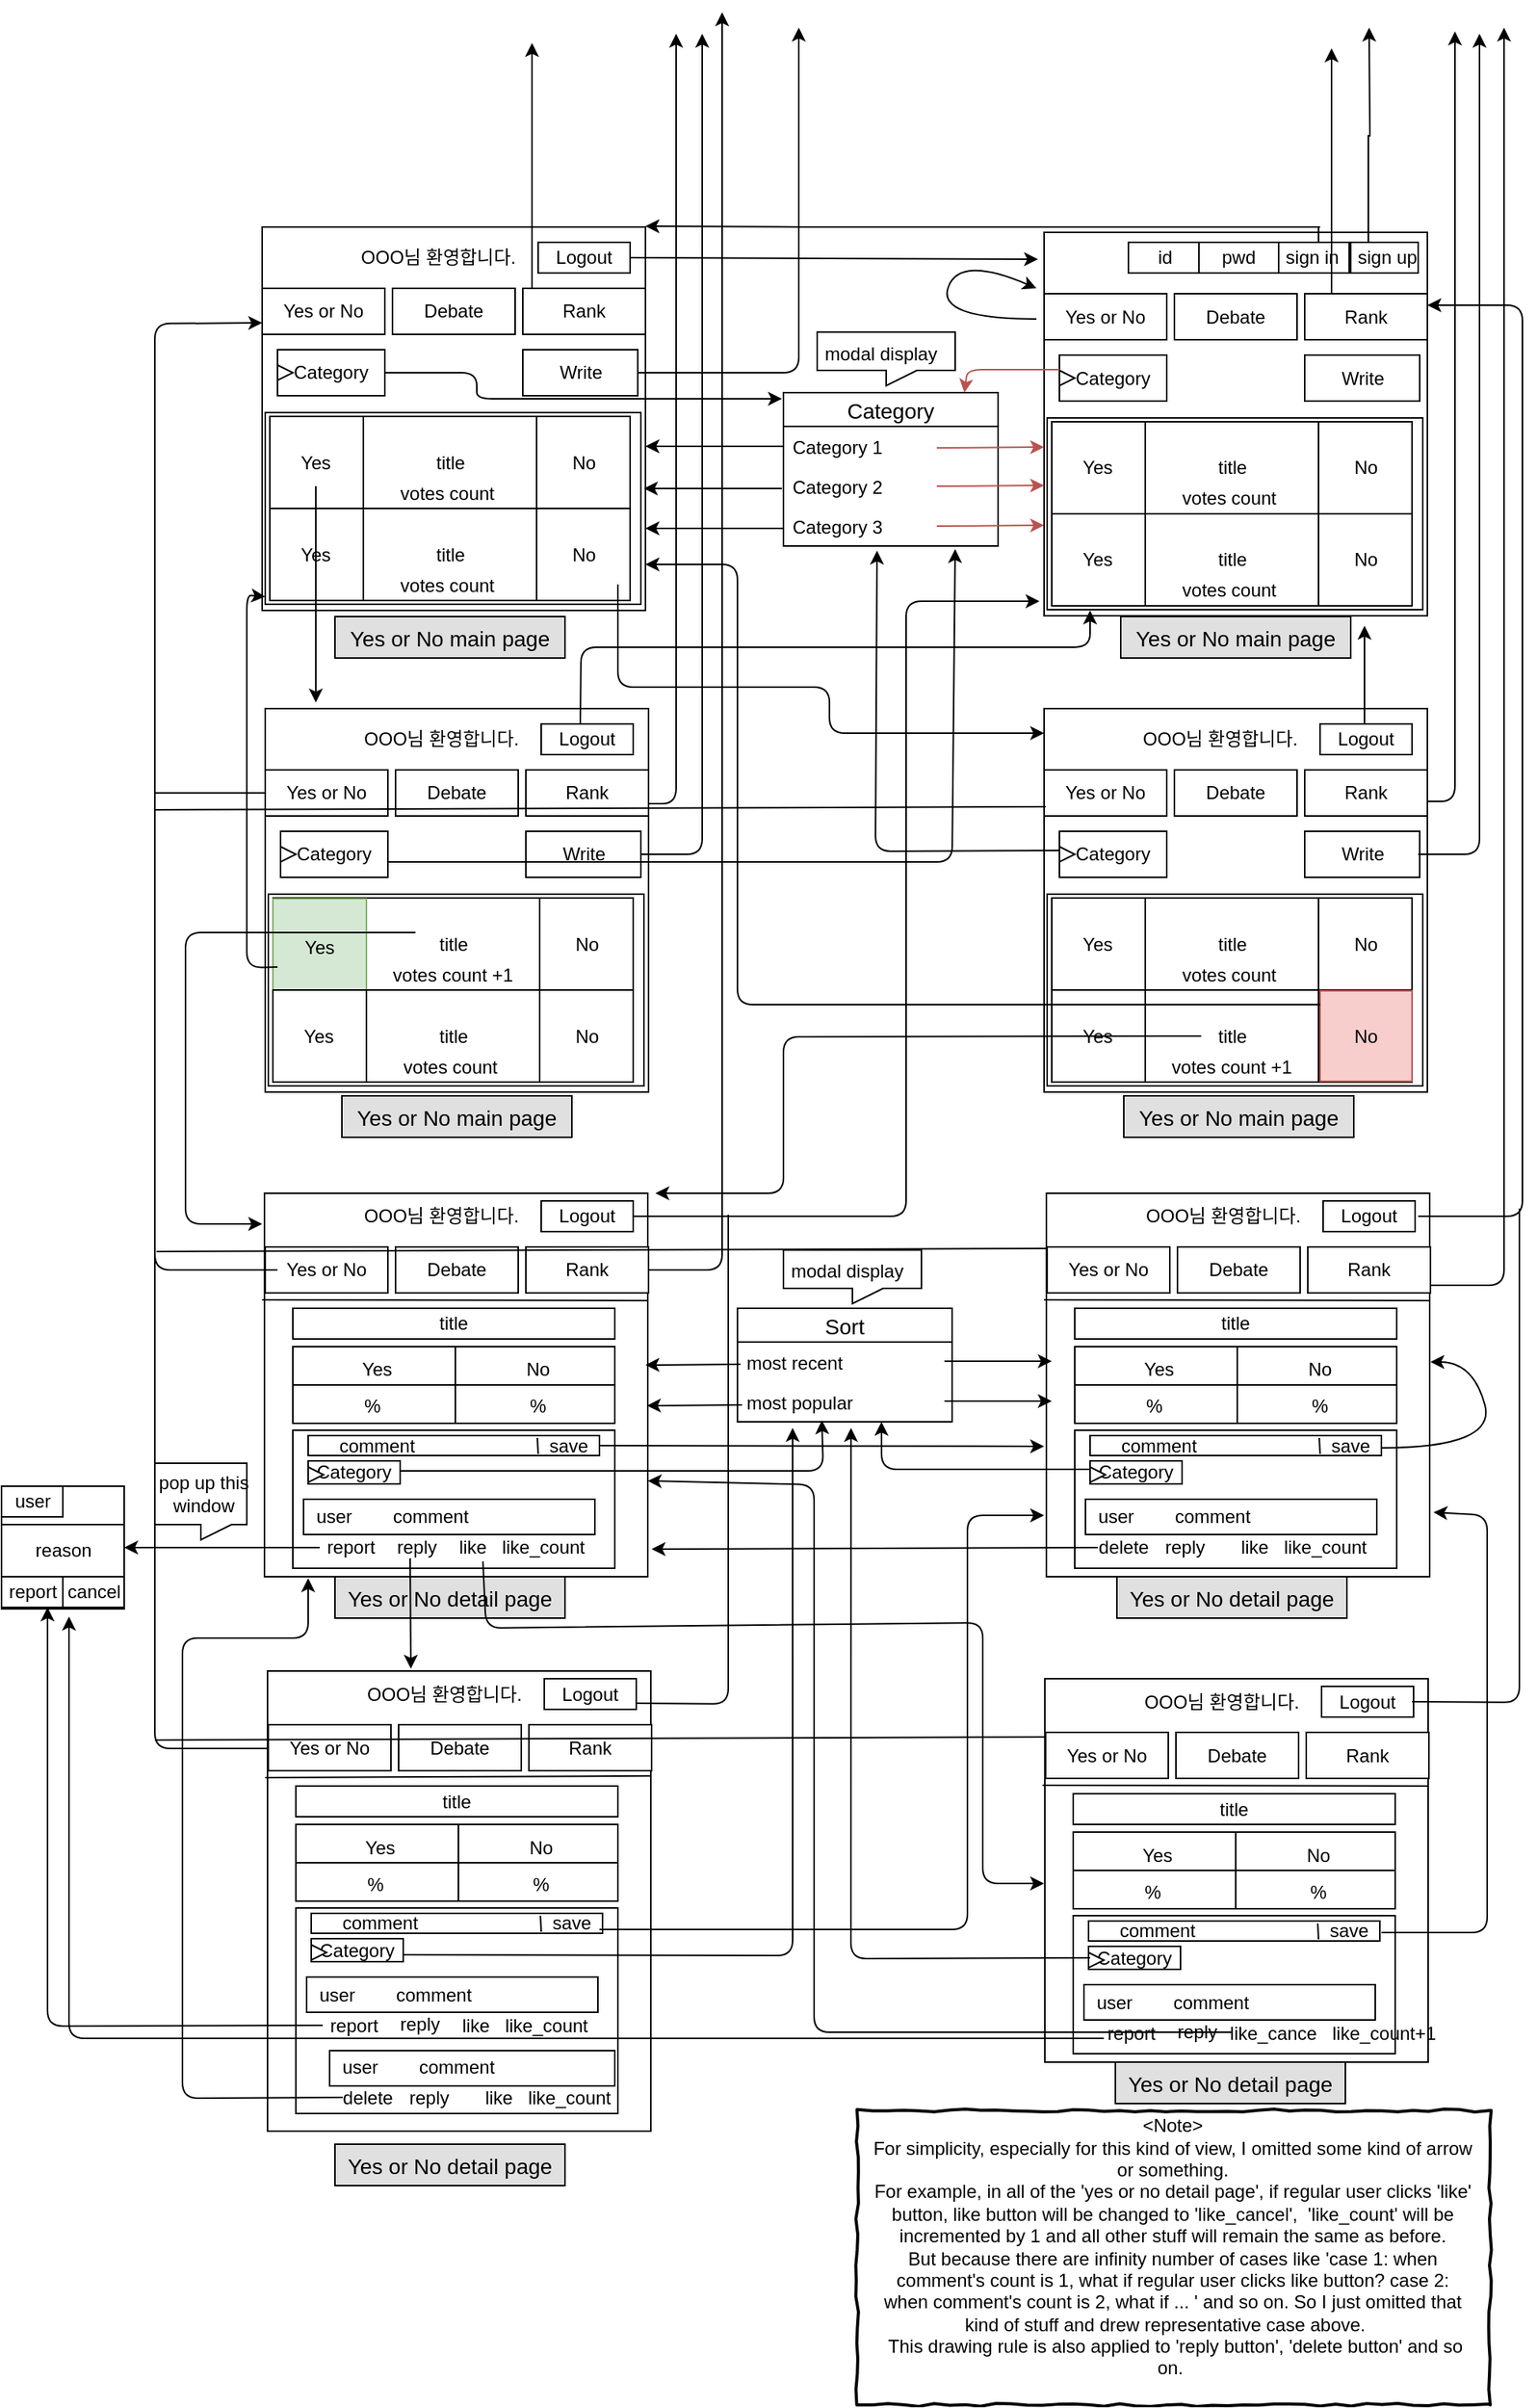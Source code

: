 <mxfile version="10.6.1" type="github"><diagram id="zUErBk7_KwCsyxrCJfzx" name="Page-1"><mxGraphModel dx="1985" dy="1882" grid="1" gridSize="10" guides="1" tooltips="1" connect="1" arrows="1" fold="1" page="1" pageScale="1" pageWidth="827" pageHeight="1169" math="0" shadow="0"><root><mxCell id="0"/><mxCell id="1" parent="0"/><mxCell id="Mb3cPItNvfrm1pvjzKnB-446" value="" style="html=1;whiteSpace=wrap;comic=1;strokeWidth=2;fontFamily=Comic Sans MS;fontStyle=1;" vertex="1" parent="1"><mxGeometry x="408" y="1248" width="413" height="192" as="geometry"/></mxCell><mxCell id="Mb3cPItNvfrm1pvjzKnB-1" value="" style="whiteSpace=wrap;html=1;aspect=fixed;" vertex="1" parent="1"><mxGeometry x="20" y="20" width="250" height="250" as="geometry"/></mxCell><mxCell id="Mb3cPItNvfrm1pvjzKnB-2" value="" style="rounded=0;whiteSpace=wrap;html=1;" vertex="1" parent="1"><mxGeometry x="200" y="30" width="60" height="20" as="geometry"/></mxCell><mxCell id="Mb3cPItNvfrm1pvjzKnB-4" value="Logout" style="text;html=1;strokeColor=none;fillColor=none;align=center;verticalAlign=middle;whiteSpace=wrap;rounded=0;" vertex="1" parent="1"><mxGeometry x="210" y="30" width="40" height="20" as="geometry"/></mxCell><mxCell id="Mb3cPItNvfrm1pvjzKnB-5" value="" style="endArrow=classic;html=1;entryX=-0.016;entryY=0.07;entryDx=0;entryDy=0;entryPerimeter=0;" edge="1" parent="1" target="Mb3cPItNvfrm1pvjzKnB-59"><mxGeometry width="50" height="50" relative="1" as="geometry"><mxPoint x="260" y="40" as="sourcePoint"/><mxPoint x="340" y="40" as="targetPoint"/></mxGeometry></mxCell><mxCell id="Mb3cPItNvfrm1pvjzKnB-6" value="" style="rounded=0;whiteSpace=wrap;html=1;" vertex="1" parent="1"><mxGeometry x="20" y="60" width="80" height="30" as="geometry"/></mxCell><mxCell id="Mb3cPItNvfrm1pvjzKnB-7" value="Yes or No" style="text;html=1;strokeColor=none;fillColor=none;align=center;verticalAlign=middle;whiteSpace=wrap;rounded=0;" vertex="1" parent="1"><mxGeometry x="30" y="65" width="60" height="20" as="geometry"/></mxCell><mxCell id="Mb3cPItNvfrm1pvjzKnB-11" value="" style="rounded=0;whiteSpace=wrap;html=1;" vertex="1" parent="1"><mxGeometry x="105" y="60" width="80" height="30" as="geometry"/></mxCell><mxCell id="Mb3cPItNvfrm1pvjzKnB-16" value="Debate" style="text;html=1;strokeColor=none;fillColor=none;align=center;verticalAlign=middle;whiteSpace=wrap;rounded=0;" vertex="1" parent="1"><mxGeometry x="125" y="65" width="40" height="20" as="geometry"/></mxCell><mxCell id="Mb3cPItNvfrm1pvjzKnB-17" value="" style="rounded=0;whiteSpace=wrap;html=1;" vertex="1" parent="1"><mxGeometry x="190" y="60" width="80" height="30" as="geometry"/></mxCell><mxCell id="Mb3cPItNvfrm1pvjzKnB-18" value="Rank" style="text;html=1;strokeColor=none;fillColor=none;align=center;verticalAlign=middle;whiteSpace=wrap;rounded=0;" vertex="1" parent="1"><mxGeometry x="210" y="65" width="40" height="20" as="geometry"/></mxCell><mxCell id="Mb3cPItNvfrm1pvjzKnB-30" value="Category" style="html=1;whiteSpace=wrap;container=1;recursiveResize=0;collapsible=0;" vertex="1" parent="1"><mxGeometry x="30" y="100" width="70" height="30" as="geometry"/></mxCell><mxCell id="Mb3cPItNvfrm1pvjzKnB-31" value="" style="triangle;html=1;whiteSpace=wrap;" vertex="1" parent="Mb3cPItNvfrm1pvjzKnB-30"><mxGeometry y="10" width="10" height="10" as="geometry"/></mxCell><mxCell id="Mb3cPItNvfrm1pvjzKnB-32" value="" style="rounded=0;whiteSpace=wrap;html=1;" vertex="1" parent="1"><mxGeometry x="190" y="100" width="75" height="30" as="geometry"/></mxCell><mxCell id="Mb3cPItNvfrm1pvjzKnB-33" value="Write" style="text;html=1;strokeColor=none;fillColor=none;align=center;verticalAlign=middle;whiteSpace=wrap;rounded=0;" vertex="1" parent="1"><mxGeometry x="207.5" y="105" width="40" height="20" as="geometry"/></mxCell><mxCell id="Mb3cPItNvfrm1pvjzKnB-34" value="" style="endArrow=classic;html=1;" edge="1" parent="1"><mxGeometry width="50" height="50" relative="1" as="geometry"><mxPoint x="265" y="115" as="sourcePoint"/><mxPoint x="370" y="-110" as="targetPoint"/><Array as="points"><mxPoint x="370" y="115"/></Array></mxGeometry></mxCell><mxCell id="Mb3cPItNvfrm1pvjzKnB-37" value="" style="endArrow=classic;html=1;entryX=-0.007;entryY=0.04;entryDx=0;entryDy=0;entryPerimeter=0;" edge="1" parent="1" target="Mb3cPItNvfrm1pvjzKnB-39"><mxGeometry width="50" height="50" relative="1" as="geometry"><mxPoint x="100" y="115" as="sourcePoint"/><mxPoint x="360" y="140" as="targetPoint"/><Array as="points"><mxPoint x="160" y="115"/><mxPoint x="160" y="132"/></Array></mxGeometry></mxCell><mxCell id="Mb3cPItNvfrm1pvjzKnB-39" value="Category" style="swimlane;fontStyle=0;childLayout=stackLayout;horizontal=1;startSize=22;fillColor=none;horizontalStack=0;resizeParent=1;resizeParentMax=0;resizeLast=0;collapsible=1;marginBottom=0;swimlaneFillColor=#ffffff;align=center;fontSize=14;" vertex="1" parent="1"><mxGeometry x="360" y="128" width="140" height="100" as="geometry"/></mxCell><mxCell id="Mb3cPItNvfrm1pvjzKnB-40" value="Category 1" style="text;strokeColor=none;fillColor=none;spacingLeft=4;spacingRight=4;overflow=hidden;rotatable=0;points=[[0,0.5],[1,0.5]];portConstraint=eastwest;fontSize=12;" vertex="1" parent="Mb3cPItNvfrm1pvjzKnB-39"><mxGeometry y="22" width="140" height="26" as="geometry"/></mxCell><mxCell id="Mb3cPItNvfrm1pvjzKnB-41" value="Category 2" style="text;strokeColor=none;fillColor=none;spacingLeft=4;spacingRight=4;overflow=hidden;rotatable=0;points=[[0,0.5],[1,0.5]];portConstraint=eastwest;fontSize=12;" vertex="1" parent="Mb3cPItNvfrm1pvjzKnB-39"><mxGeometry y="48" width="140" height="26" as="geometry"/></mxCell><mxCell id="Mb3cPItNvfrm1pvjzKnB-167" value="" style="endArrow=classic;html=1;entryX=-0.02;entryY=0.566;entryDx=0;entryDy=0;entryPerimeter=0;fillColor=#f8cecc;strokeColor=#b85450;" edge="1" parent="Mb3cPItNvfrm1pvjzKnB-39"><mxGeometry width="50" height="50" relative="1" as="geometry"><mxPoint x="100" y="87" as="sourcePoint"/><mxPoint x="170" y="86.5" as="targetPoint"/></mxGeometry></mxCell><mxCell id="Mb3cPItNvfrm1pvjzKnB-42" value="Category 3" style="text;strokeColor=none;fillColor=none;spacingLeft=4;spacingRight=4;overflow=hidden;rotatable=0;points=[[0,0.5],[1,0.5]];portConstraint=eastwest;fontSize=12;" vertex="1" parent="Mb3cPItNvfrm1pvjzKnB-39"><mxGeometry y="74" width="140" height="26" as="geometry"/></mxCell><mxCell id="Mb3cPItNvfrm1pvjzKnB-43" value="" style="endArrow=classic;html=1;" edge="1" parent="1"><mxGeometry width="50" height="50" relative="1" as="geometry"><mxPoint x="360" y="163" as="sourcePoint"/><mxPoint x="270" y="163" as="targetPoint"/></mxGeometry></mxCell><mxCell id="Mb3cPItNvfrm1pvjzKnB-44" value="" style="endArrow=classic;html=1;" edge="1" parent="1"><mxGeometry width="50" height="50" relative="1" as="geometry"><mxPoint x="359" y="190.5" as="sourcePoint"/><mxPoint x="269" y="190.5" as="targetPoint"/></mxGeometry></mxCell><mxCell id="Mb3cPItNvfrm1pvjzKnB-45" value="" style="endArrow=classic;html=1;" edge="1" parent="1"><mxGeometry width="50" height="50" relative="1" as="geometry"><mxPoint x="360" y="216.5" as="sourcePoint"/><mxPoint x="270" y="216.5" as="targetPoint"/></mxGeometry></mxCell><mxCell id="Mb3cPItNvfrm1pvjzKnB-46" value="" style="rounded=0;whiteSpace=wrap;html=1;" vertex="1" parent="1"><mxGeometry x="22" y="141" width="245" height="125" as="geometry"/></mxCell><mxCell id="Mb3cPItNvfrm1pvjzKnB-47" value="" style="shape=process;whiteSpace=wrap;html=1;backgroundOutline=1;size=0.26;" vertex="1" parent="1"><mxGeometry x="25" y="143.5" width="235" height="60" as="geometry"/></mxCell><mxCell id="Mb3cPItNvfrm1pvjzKnB-49" value="Yes" style="text;html=1;strokeColor=none;fillColor=none;align=center;verticalAlign=middle;whiteSpace=wrap;rounded=0;" vertex="1" parent="1"><mxGeometry x="35" y="163.5" width="40" height="20" as="geometry"/></mxCell><mxCell id="Mb3cPItNvfrm1pvjzKnB-50" value="No&lt;br&gt;" style="text;html=1;strokeColor=none;fillColor=none;align=center;verticalAlign=middle;whiteSpace=wrap;rounded=0;" vertex="1" parent="1"><mxGeometry x="210" y="163.5" width="40" height="20" as="geometry"/></mxCell><mxCell id="Mb3cPItNvfrm1pvjzKnB-52" value="title" style="text;html=1;strokeColor=none;fillColor=none;align=center;verticalAlign=middle;whiteSpace=wrap;rounded=0;" vertex="1" parent="1"><mxGeometry x="122.5" y="163.5" width="40" height="20" as="geometry"/></mxCell><mxCell id="Mb3cPItNvfrm1pvjzKnB-53" value="votes count&amp;nbsp;" style="text;html=1;strokeColor=none;fillColor=none;align=center;verticalAlign=middle;whiteSpace=wrap;rounded=0;" vertex="1" parent="1"><mxGeometry x="81" y="183.5" width="123" height="20" as="geometry"/></mxCell><mxCell id="Mb3cPItNvfrm1pvjzKnB-54" value="" style="shape=process;whiteSpace=wrap;html=1;backgroundOutline=1;size=0.26;" vertex="1" parent="1"><mxGeometry x="25" y="203.5" width="235" height="60" as="geometry"/></mxCell><mxCell id="Mb3cPItNvfrm1pvjzKnB-55" value="Yes" style="text;html=1;strokeColor=none;fillColor=none;align=center;verticalAlign=middle;whiteSpace=wrap;rounded=0;" vertex="1" parent="1"><mxGeometry x="35" y="223.5" width="40" height="20" as="geometry"/></mxCell><mxCell id="Mb3cPItNvfrm1pvjzKnB-56" value="No&lt;br&gt;" style="text;html=1;strokeColor=none;fillColor=none;align=center;verticalAlign=middle;whiteSpace=wrap;rounded=0;" vertex="1" parent="1"><mxGeometry x="210" y="223.5" width="40" height="20" as="geometry"/></mxCell><mxCell id="Mb3cPItNvfrm1pvjzKnB-57" value="title" style="text;html=1;strokeColor=none;fillColor=none;align=center;verticalAlign=middle;whiteSpace=wrap;rounded=0;" vertex="1" parent="1"><mxGeometry x="122.5" y="223.5" width="40" height="20" as="geometry"/></mxCell><mxCell id="Mb3cPItNvfrm1pvjzKnB-58" value="votes count&amp;nbsp;&lt;br&gt;" style="text;html=1;strokeColor=none;fillColor=none;align=center;verticalAlign=middle;whiteSpace=wrap;rounded=0;" vertex="1" parent="1"><mxGeometry x="81" y="243.5" width="123" height="20" as="geometry"/></mxCell><mxCell id="Mb3cPItNvfrm1pvjzKnB-59" value="" style="whiteSpace=wrap;html=1;aspect=fixed;" vertex="1" parent="1"><mxGeometry x="530" y="23.5" width="250" height="250" as="geometry"/></mxCell><mxCell id="Mb3cPItNvfrm1pvjzKnB-62" value="" style="rounded=0;whiteSpace=wrap;html=1;" vertex="1" parent="1"><mxGeometry x="530" y="63.5" width="80" height="30" as="geometry"/></mxCell><mxCell id="Mb3cPItNvfrm1pvjzKnB-63" value="Yes or No" style="text;html=1;strokeColor=none;fillColor=none;align=center;verticalAlign=middle;whiteSpace=wrap;rounded=0;" vertex="1" parent="1"><mxGeometry x="540" y="68.5" width="60" height="20" as="geometry"/></mxCell><mxCell id="Mb3cPItNvfrm1pvjzKnB-64" value="" style="rounded=0;whiteSpace=wrap;html=1;" vertex="1" parent="1"><mxGeometry x="615" y="63.5" width="80" height="30" as="geometry"/></mxCell><mxCell id="Mb3cPItNvfrm1pvjzKnB-65" value="Debate" style="text;html=1;strokeColor=none;fillColor=none;align=center;verticalAlign=middle;whiteSpace=wrap;rounded=0;" vertex="1" parent="1"><mxGeometry x="635" y="68.5" width="40" height="20" as="geometry"/></mxCell><mxCell id="Mb3cPItNvfrm1pvjzKnB-66" value="" style="rounded=0;whiteSpace=wrap;html=1;" vertex="1" parent="1"><mxGeometry x="700" y="63.5" width="80" height="30" as="geometry"/></mxCell><mxCell id="Mb3cPItNvfrm1pvjzKnB-67" value="Rank" style="text;html=1;strokeColor=none;fillColor=none;align=center;verticalAlign=middle;whiteSpace=wrap;rounded=0;" vertex="1" parent="1"><mxGeometry x="720" y="68.5" width="40" height="20" as="geometry"/></mxCell><mxCell id="Mb3cPItNvfrm1pvjzKnB-68" value="Category" style="html=1;whiteSpace=wrap;container=1;recursiveResize=0;collapsible=0;" vertex="1" parent="1"><mxGeometry x="540" y="103.5" width="70" height="30" as="geometry"/></mxCell><mxCell id="Mb3cPItNvfrm1pvjzKnB-69" value="" style="triangle;html=1;whiteSpace=wrap;" vertex="1" parent="Mb3cPItNvfrm1pvjzKnB-68"><mxGeometry y="10" width="10" height="10" as="geometry"/></mxCell><mxCell id="Mb3cPItNvfrm1pvjzKnB-70" value="" style="rounded=0;whiteSpace=wrap;html=1;" vertex="1" parent="1"><mxGeometry x="700" y="103.5" width="75" height="30" as="geometry"/></mxCell><mxCell id="Mb3cPItNvfrm1pvjzKnB-71" value="Write" style="text;html=1;strokeColor=none;fillColor=none;align=center;verticalAlign=middle;whiteSpace=wrap;rounded=0;" vertex="1" parent="1"><mxGeometry x="717.5" y="108.5" width="40" height="20" as="geometry"/></mxCell><mxCell id="Mb3cPItNvfrm1pvjzKnB-72" value="" style="rounded=0;whiteSpace=wrap;html=1;" vertex="1" parent="1"><mxGeometry x="532" y="144.5" width="245" height="125" as="geometry"/></mxCell><mxCell id="Mb3cPItNvfrm1pvjzKnB-73" value="" style="shape=process;whiteSpace=wrap;html=1;backgroundOutline=1;size=0.26;" vertex="1" parent="1"><mxGeometry x="535" y="147" width="235" height="60" as="geometry"/></mxCell><mxCell id="Mb3cPItNvfrm1pvjzKnB-74" value="Yes" style="text;html=1;strokeColor=none;fillColor=none;align=center;verticalAlign=middle;whiteSpace=wrap;rounded=0;" vertex="1" parent="1"><mxGeometry x="545" y="167" width="40" height="20" as="geometry"/></mxCell><mxCell id="Mb3cPItNvfrm1pvjzKnB-75" value="No&lt;br&gt;" style="text;html=1;strokeColor=none;fillColor=none;align=center;verticalAlign=middle;whiteSpace=wrap;rounded=0;" vertex="1" parent="1"><mxGeometry x="720" y="167" width="40" height="20" as="geometry"/></mxCell><mxCell id="Mb3cPItNvfrm1pvjzKnB-76" value="title" style="text;html=1;strokeColor=none;fillColor=none;align=center;verticalAlign=middle;whiteSpace=wrap;rounded=0;" vertex="1" parent="1"><mxGeometry x="632.5" y="167" width="40" height="20" as="geometry"/></mxCell><mxCell id="Mb3cPItNvfrm1pvjzKnB-77" value="votes count&amp;nbsp;" style="text;html=1;strokeColor=none;fillColor=none;align=center;verticalAlign=middle;whiteSpace=wrap;rounded=0;" vertex="1" parent="1"><mxGeometry x="591" y="187" width="123" height="20" as="geometry"/></mxCell><mxCell id="Mb3cPItNvfrm1pvjzKnB-78" value="" style="shape=process;whiteSpace=wrap;html=1;backgroundOutline=1;size=0.26;" vertex="1" parent="1"><mxGeometry x="535" y="207" width="235" height="60" as="geometry"/></mxCell><mxCell id="Mb3cPItNvfrm1pvjzKnB-79" value="Yes" style="text;html=1;strokeColor=none;fillColor=none;align=center;verticalAlign=middle;whiteSpace=wrap;rounded=0;" vertex="1" parent="1"><mxGeometry x="545" y="227" width="40" height="20" as="geometry"/></mxCell><mxCell id="Mb3cPItNvfrm1pvjzKnB-80" value="No&lt;br&gt;" style="text;html=1;strokeColor=none;fillColor=none;align=center;verticalAlign=middle;whiteSpace=wrap;rounded=0;" vertex="1" parent="1"><mxGeometry x="720" y="227" width="40" height="20" as="geometry"/></mxCell><mxCell id="Mb3cPItNvfrm1pvjzKnB-81" value="title" style="text;html=1;strokeColor=none;fillColor=none;align=center;verticalAlign=middle;whiteSpace=wrap;rounded=0;" vertex="1" parent="1"><mxGeometry x="632.5" y="227" width="40" height="20" as="geometry"/></mxCell><mxCell id="Mb3cPItNvfrm1pvjzKnB-82" value="votes count&amp;nbsp;" style="text;html=1;strokeColor=none;fillColor=none;align=center;verticalAlign=middle;whiteSpace=wrap;rounded=0;" vertex="1" parent="1"><mxGeometry x="591" y="247" width="123" height="20" as="geometry"/></mxCell><mxCell id="Mb3cPItNvfrm1pvjzKnB-83" value="" style="shape=process;whiteSpace=wrap;html=1;backgroundOutline=1;size=0.317;" vertex="1" parent="1"><mxGeometry x="585" y="30" width="144" height="20" as="geometry"/></mxCell><mxCell id="Mb3cPItNvfrm1pvjzKnB-91" value="OOO님 환영합니다." style="text;html=1;strokeColor=none;fillColor=none;align=center;verticalAlign=middle;whiteSpace=wrap;rounded=0;" vertex="1" parent="1"><mxGeometry x="75" y="30" width="120" height="20" as="geometry"/></mxCell><mxCell id="Mb3cPItNvfrm1pvjzKnB-92" value="" style="endArrow=classic;html=1;" edge="1" parent="1"><mxGeometry width="50" height="50" relative="1" as="geometry"><mxPoint x="710" y="20" as="sourcePoint"/><mxPoint x="270" y="19.5" as="targetPoint"/><Array as="points"><mxPoint x="380" y="20"/></Array></mxGeometry></mxCell><mxCell id="Mb3cPItNvfrm1pvjzKnB-98" value="id" style="text;html=1;strokeColor=none;fillColor=none;align=center;verticalAlign=middle;whiteSpace=wrap;rounded=0;" vertex="1" parent="1"><mxGeometry x="589" y="30" width="40" height="20" as="geometry"/></mxCell><mxCell id="Mb3cPItNvfrm1pvjzKnB-99" value="pwd" style="text;html=1;strokeColor=none;fillColor=none;align=center;verticalAlign=middle;whiteSpace=wrap;rounded=0;" vertex="1" parent="1"><mxGeometry x="637" y="30" width="40" height="20" as="geometry"/></mxCell><mxCell id="Mb3cPItNvfrm1pvjzKnB-100" value="sign in" style="text;html=1;strokeColor=none;fillColor=none;align=center;verticalAlign=middle;whiteSpace=wrap;rounded=0;" vertex="1" parent="1"><mxGeometry x="685" y="30" width="40" height="20" as="geometry"/></mxCell><mxCell id="Mb3cPItNvfrm1pvjzKnB-102" value="" style="rounded=0;whiteSpace=wrap;html=1;" vertex="1" parent="1"><mxGeometry x="730" y="30" width="44" height="20" as="geometry"/></mxCell><mxCell id="Mb3cPItNvfrm1pvjzKnB-106" style="edgeStyle=orthogonalEdgeStyle;rounded=0;orthogonalLoop=1;jettySize=auto;html=1;exitX=0.25;exitY=0;exitDx=0;exitDy=0;" edge="1" parent="1" source="Mb3cPItNvfrm1pvjzKnB-103"><mxGeometry relative="1" as="geometry"><mxPoint x="742" y="-110" as="targetPoint"/></mxGeometry></mxCell><mxCell id="Mb3cPItNvfrm1pvjzKnB-103" value="sign up" style="text;html=1;strokeColor=none;fillColor=none;align=center;verticalAlign=middle;whiteSpace=wrap;rounded=0;" vertex="1" parent="1"><mxGeometry x="729" y="30" width="50" height="20" as="geometry"/></mxCell><mxCell id="Mb3cPItNvfrm1pvjzKnB-104" value="" style="endArrow=none;html=1;" edge="1" parent="1"><mxGeometry width="50" height="50" relative="1" as="geometry"><mxPoint x="709" y="30" as="sourcePoint"/><mxPoint x="709" y="20" as="targetPoint"/></mxGeometry></mxCell><mxCell id="Mb3cPItNvfrm1pvjzKnB-110" value="" style="whiteSpace=wrap;html=1;aspect=fixed;" vertex="1" parent="1"><mxGeometry x="22" y="334" width="250" height="250" as="geometry"/></mxCell><mxCell id="Mb3cPItNvfrm1pvjzKnB-111" value="" style="rounded=0;whiteSpace=wrap;html=1;" vertex="1" parent="1"><mxGeometry x="202" y="344" width="60" height="20" as="geometry"/></mxCell><mxCell id="Mb3cPItNvfrm1pvjzKnB-112" value="Logout" style="text;html=1;strokeColor=none;fillColor=none;align=center;verticalAlign=middle;whiteSpace=wrap;rounded=0;" vertex="1" parent="1"><mxGeometry x="212" y="344" width="40" height="20" as="geometry"/></mxCell><mxCell id="Mb3cPItNvfrm1pvjzKnB-113" value="" style="rounded=0;whiteSpace=wrap;html=1;" vertex="1" parent="1"><mxGeometry x="22" y="374" width="80" height="30" as="geometry"/></mxCell><mxCell id="Mb3cPItNvfrm1pvjzKnB-114" value="Yes or No" style="text;html=1;strokeColor=none;fillColor=none;align=center;verticalAlign=middle;whiteSpace=wrap;rounded=0;" vertex="1" parent="1"><mxGeometry x="32" y="379" width="60" height="20" as="geometry"/></mxCell><mxCell id="Mb3cPItNvfrm1pvjzKnB-115" value="" style="rounded=0;whiteSpace=wrap;html=1;" vertex="1" parent="1"><mxGeometry x="107" y="374" width="80" height="30" as="geometry"/></mxCell><mxCell id="Mb3cPItNvfrm1pvjzKnB-116" value="Debate" style="text;html=1;strokeColor=none;fillColor=none;align=center;verticalAlign=middle;whiteSpace=wrap;rounded=0;" vertex="1" parent="1"><mxGeometry x="127" y="379" width="40" height="20" as="geometry"/></mxCell><mxCell id="Mb3cPItNvfrm1pvjzKnB-117" value="" style="rounded=0;whiteSpace=wrap;html=1;" vertex="1" parent="1"><mxGeometry x="192" y="374" width="80" height="30" as="geometry"/></mxCell><mxCell id="Mb3cPItNvfrm1pvjzKnB-118" value="Rank" style="text;html=1;strokeColor=none;fillColor=none;align=center;verticalAlign=middle;whiteSpace=wrap;rounded=0;" vertex="1" parent="1"><mxGeometry x="212" y="379" width="40" height="20" as="geometry"/></mxCell><mxCell id="Mb3cPItNvfrm1pvjzKnB-119" value="Category" style="html=1;whiteSpace=wrap;container=1;recursiveResize=0;collapsible=0;" vertex="1" parent="1"><mxGeometry x="32" y="414" width="70" height="30" as="geometry"/></mxCell><mxCell id="Mb3cPItNvfrm1pvjzKnB-120" value="" style="triangle;html=1;whiteSpace=wrap;" vertex="1" parent="Mb3cPItNvfrm1pvjzKnB-119"><mxGeometry y="10" width="10" height="10" as="geometry"/></mxCell><mxCell id="Mb3cPItNvfrm1pvjzKnB-121" value="" style="rounded=0;whiteSpace=wrap;html=1;" vertex="1" parent="1"><mxGeometry x="192" y="414" width="75" height="30" as="geometry"/></mxCell><mxCell id="Mb3cPItNvfrm1pvjzKnB-122" value="Write" style="text;html=1;strokeColor=none;fillColor=none;align=center;verticalAlign=middle;whiteSpace=wrap;rounded=0;" vertex="1" parent="1"><mxGeometry x="209.5" y="419" width="40" height="20" as="geometry"/></mxCell><mxCell id="Mb3cPItNvfrm1pvjzKnB-123" value="" style="rounded=0;whiteSpace=wrap;html=1;" vertex="1" parent="1"><mxGeometry x="24" y="455" width="245" height="125" as="geometry"/></mxCell><mxCell id="Mb3cPItNvfrm1pvjzKnB-124" value="" style="shape=process;whiteSpace=wrap;html=1;backgroundOutline=1;size=0.26;" vertex="1" parent="1"><mxGeometry x="27" y="457.5" width="235" height="60" as="geometry"/></mxCell><mxCell id="Mb3cPItNvfrm1pvjzKnB-125" value="Yes" style="text;html=1;strokeColor=#82b366;fillColor=#d5e8d4;align=center;verticalAlign=middle;whiteSpace=wrap;rounded=0;" vertex="1" parent="1"><mxGeometry x="27" y="458" width="61" height="63" as="geometry"/></mxCell><mxCell id="Mb3cPItNvfrm1pvjzKnB-126" value="No&lt;br&gt;" style="text;html=1;strokeColor=none;fillColor=none;align=center;verticalAlign=middle;whiteSpace=wrap;rounded=0;" vertex="1" parent="1"><mxGeometry x="212" y="477.5" width="40" height="20" as="geometry"/></mxCell><mxCell id="Mb3cPItNvfrm1pvjzKnB-127" value="title" style="text;html=1;strokeColor=none;fillColor=none;align=center;verticalAlign=middle;whiteSpace=wrap;rounded=0;" vertex="1" parent="1"><mxGeometry x="124.5" y="477.5" width="40" height="20" as="geometry"/></mxCell><mxCell id="Mb3cPItNvfrm1pvjzKnB-128" value="votes count +1" style="text;html=1;strokeColor=none;fillColor=none;align=center;verticalAlign=middle;whiteSpace=wrap;rounded=0;" vertex="1" parent="1"><mxGeometry x="83" y="497.5" width="123" height="20" as="geometry"/></mxCell><mxCell id="Mb3cPItNvfrm1pvjzKnB-129" value="" style="shape=process;whiteSpace=wrap;html=1;backgroundOutline=1;size=0.26;" vertex="1" parent="1"><mxGeometry x="27" y="517.5" width="235" height="60" as="geometry"/></mxCell><mxCell id="Mb3cPItNvfrm1pvjzKnB-130" value="Yes" style="text;html=1;strokeColor=none;fillColor=none;align=center;verticalAlign=middle;whiteSpace=wrap;rounded=0;" vertex="1" parent="1"><mxGeometry x="37" y="537.5" width="40" height="20" as="geometry"/></mxCell><mxCell id="Mb3cPItNvfrm1pvjzKnB-131" value="No&lt;br&gt;" style="text;html=1;strokeColor=none;fillColor=none;align=center;verticalAlign=middle;whiteSpace=wrap;rounded=0;" vertex="1" parent="1"><mxGeometry x="212" y="537.5" width="40" height="20" as="geometry"/></mxCell><mxCell id="Mb3cPItNvfrm1pvjzKnB-132" value="title" style="text;html=1;strokeColor=none;fillColor=none;align=center;verticalAlign=middle;whiteSpace=wrap;rounded=0;" vertex="1" parent="1"><mxGeometry x="124.5" y="537.5" width="40" height="20" as="geometry"/></mxCell><mxCell id="Mb3cPItNvfrm1pvjzKnB-133" value="votes count&amp;nbsp;" style="text;html=1;strokeColor=none;fillColor=none;align=center;verticalAlign=middle;whiteSpace=wrap;rounded=0;" vertex="1" parent="1"><mxGeometry x="83" y="557.5" width="123" height="20" as="geometry"/></mxCell><mxCell id="Mb3cPItNvfrm1pvjzKnB-134" value="OOO님 환영합니다." style="text;html=1;strokeColor=none;fillColor=none;align=center;verticalAlign=middle;whiteSpace=wrap;rounded=0;" vertex="1" parent="1"><mxGeometry x="77" y="344" width="120" height="20" as="geometry"/></mxCell><mxCell id="Mb3cPItNvfrm1pvjzKnB-135" value="" style="endArrow=classic;html=1;" edge="1" parent="1"><mxGeometry width="50" height="50" relative="1" as="geometry"><mxPoint x="55" y="189" as="sourcePoint"/><mxPoint x="55" y="330" as="targetPoint"/></mxGeometry></mxCell><mxCell id="Mb3cPItNvfrm1pvjzKnB-136" value="" style="endArrow=classic;html=1;entryX=0.008;entryY=0.964;entryDx=0;entryDy=0;entryPerimeter=0;" edge="1" parent="1" target="Mb3cPItNvfrm1pvjzKnB-1"><mxGeometry width="50" height="50" relative="1" as="geometry"><mxPoint x="30" y="502.5" as="sourcePoint"/><mxPoint x="20" y="295" as="targetPoint"/><Array as="points"><mxPoint x="10" y="503"/><mxPoint x="10" y="385"/><mxPoint x="10" y="260"/></Array></mxGeometry></mxCell><mxCell id="Mb3cPItNvfrm1pvjzKnB-137" value="" style="endArrow=classic;html=1;" edge="1" parent="1"><mxGeometry width="50" height="50" relative="1" as="geometry"><mxPoint x="252" y="253" as="sourcePoint"/><mxPoint x="530" y="350" as="targetPoint"/><Array as="points"><mxPoint x="252" y="320"/><mxPoint x="390" y="320"/><mxPoint x="390" y="350"/></Array></mxGeometry></mxCell><mxCell id="Mb3cPItNvfrm1pvjzKnB-138" value="" style="whiteSpace=wrap;html=1;aspect=fixed;" vertex="1" parent="1"><mxGeometry x="530" y="334" width="250" height="250" as="geometry"/></mxCell><mxCell id="Mb3cPItNvfrm1pvjzKnB-139" value="" style="rounded=0;whiteSpace=wrap;html=1;" vertex="1" parent="1"><mxGeometry x="710" y="344" width="60" height="20" as="geometry"/></mxCell><mxCell id="Mb3cPItNvfrm1pvjzKnB-140" value="Logout" style="text;html=1;strokeColor=none;fillColor=none;align=center;verticalAlign=middle;whiteSpace=wrap;rounded=0;" vertex="1" parent="1"><mxGeometry x="720" y="344" width="40" height="20" as="geometry"/></mxCell><mxCell id="Mb3cPItNvfrm1pvjzKnB-141" value="" style="rounded=0;whiteSpace=wrap;html=1;" vertex="1" parent="1"><mxGeometry x="530" y="374" width="80" height="30" as="geometry"/></mxCell><mxCell id="Mb3cPItNvfrm1pvjzKnB-142" value="Yes or No" style="text;html=1;strokeColor=none;fillColor=none;align=center;verticalAlign=middle;whiteSpace=wrap;rounded=0;" vertex="1" parent="1"><mxGeometry x="540" y="379" width="60" height="20" as="geometry"/></mxCell><mxCell id="Mb3cPItNvfrm1pvjzKnB-143" value="" style="rounded=0;whiteSpace=wrap;html=1;" vertex="1" parent="1"><mxGeometry x="615" y="374" width="80" height="30" as="geometry"/></mxCell><mxCell id="Mb3cPItNvfrm1pvjzKnB-144" value="Debate" style="text;html=1;strokeColor=none;fillColor=none;align=center;verticalAlign=middle;whiteSpace=wrap;rounded=0;" vertex="1" parent="1"><mxGeometry x="635" y="379" width="40" height="20" as="geometry"/></mxCell><mxCell id="Mb3cPItNvfrm1pvjzKnB-145" value="" style="rounded=0;whiteSpace=wrap;html=1;" vertex="1" parent="1"><mxGeometry x="700" y="374" width="80" height="30" as="geometry"/></mxCell><mxCell id="Mb3cPItNvfrm1pvjzKnB-146" value="Rank" style="text;html=1;strokeColor=none;fillColor=none;align=center;verticalAlign=middle;whiteSpace=wrap;rounded=0;" vertex="1" parent="1"><mxGeometry x="720" y="379" width="40" height="20" as="geometry"/></mxCell><mxCell id="Mb3cPItNvfrm1pvjzKnB-147" value="Category" style="html=1;whiteSpace=wrap;container=1;recursiveResize=0;collapsible=0;" vertex="1" parent="1"><mxGeometry x="540" y="414" width="70" height="30" as="geometry"/></mxCell><mxCell id="Mb3cPItNvfrm1pvjzKnB-148" value="" style="triangle;html=1;whiteSpace=wrap;" vertex="1" parent="Mb3cPItNvfrm1pvjzKnB-147"><mxGeometry y="10" width="10" height="10" as="geometry"/></mxCell><mxCell id="Mb3cPItNvfrm1pvjzKnB-149" value="" style="rounded=0;whiteSpace=wrap;html=1;" vertex="1" parent="1"><mxGeometry x="700" y="414" width="75" height="30" as="geometry"/></mxCell><mxCell id="Mb3cPItNvfrm1pvjzKnB-150" value="Write" style="text;html=1;strokeColor=none;fillColor=none;align=center;verticalAlign=middle;whiteSpace=wrap;rounded=0;" vertex="1" parent="1"><mxGeometry x="717.5" y="419" width="40" height="20" as="geometry"/></mxCell><mxCell id="Mb3cPItNvfrm1pvjzKnB-151" value="" style="rounded=0;whiteSpace=wrap;html=1;" vertex="1" parent="1"><mxGeometry x="532" y="455" width="245" height="125" as="geometry"/></mxCell><mxCell id="Mb3cPItNvfrm1pvjzKnB-152" value="" style="shape=process;whiteSpace=wrap;html=1;backgroundOutline=1;size=0.26;" vertex="1" parent="1"><mxGeometry x="535" y="457.5" width="235" height="60" as="geometry"/></mxCell><mxCell id="Mb3cPItNvfrm1pvjzKnB-153" value="Yes" style="text;html=1;strokeColor=none;fillColor=none;align=center;verticalAlign=middle;whiteSpace=wrap;rounded=0;" vertex="1" parent="1"><mxGeometry x="545" y="477.5" width="40" height="20" as="geometry"/></mxCell><mxCell id="Mb3cPItNvfrm1pvjzKnB-154" value="No&lt;br&gt;" style="text;html=1;strokeColor=none;fillColor=none;align=center;verticalAlign=middle;whiteSpace=wrap;rounded=0;" vertex="1" parent="1"><mxGeometry x="720" y="477.5" width="40" height="20" as="geometry"/></mxCell><mxCell id="Mb3cPItNvfrm1pvjzKnB-155" value="title" style="text;html=1;strokeColor=none;fillColor=none;align=center;verticalAlign=middle;whiteSpace=wrap;rounded=0;" vertex="1" parent="1"><mxGeometry x="632.5" y="477.5" width="40" height="20" as="geometry"/></mxCell><mxCell id="Mb3cPItNvfrm1pvjzKnB-156" value="votes count&amp;nbsp;" style="text;html=1;strokeColor=none;fillColor=none;align=center;verticalAlign=middle;whiteSpace=wrap;rounded=0;" vertex="1" parent="1"><mxGeometry x="591" y="497.5" width="123" height="20" as="geometry"/></mxCell><mxCell id="Mb3cPItNvfrm1pvjzKnB-157" value="" style="shape=process;whiteSpace=wrap;html=1;backgroundOutline=1;size=0.26;" vertex="1" parent="1"><mxGeometry x="535" y="517.5" width="235" height="60" as="geometry"/></mxCell><mxCell id="Mb3cPItNvfrm1pvjzKnB-158" value="Yes" style="text;html=1;strokeColor=none;fillColor=none;align=center;verticalAlign=middle;whiteSpace=wrap;rounded=0;" vertex="1" parent="1"><mxGeometry x="545" y="537.5" width="40" height="20" as="geometry"/></mxCell><mxCell id="Mb3cPItNvfrm1pvjzKnB-159" value="No&lt;br&gt;" style="text;html=1;strokeColor=#b85450;fillColor=#f8cecc;align=center;verticalAlign=middle;whiteSpace=wrap;rounded=0;" vertex="1" parent="1"><mxGeometry x="710" y="518" width="60" height="59" as="geometry"/></mxCell><mxCell id="Mb3cPItNvfrm1pvjzKnB-160" value="title" style="text;html=1;strokeColor=none;fillColor=none;align=center;verticalAlign=middle;whiteSpace=wrap;rounded=0;" vertex="1" parent="1"><mxGeometry x="632.5" y="537.5" width="40" height="20" as="geometry"/></mxCell><mxCell id="Mb3cPItNvfrm1pvjzKnB-161" value="votes count +1" style="text;html=1;strokeColor=none;fillColor=none;align=center;verticalAlign=middle;whiteSpace=wrap;rounded=0;" vertex="1" parent="1"><mxGeometry x="591" y="557.5" width="123" height="20" as="geometry"/></mxCell><mxCell id="Mb3cPItNvfrm1pvjzKnB-162" value="OOO님 환영합니다." style="text;html=1;strokeColor=none;fillColor=none;align=center;verticalAlign=middle;whiteSpace=wrap;rounded=0;" vertex="1" parent="1"><mxGeometry x="585" y="344" width="120" height="20" as="geometry"/></mxCell><mxCell id="Mb3cPItNvfrm1pvjzKnB-163" value="" style="endArrow=classic;html=1;" edge="1" parent="1"><mxGeometry width="50" height="50" relative="1" as="geometry"><mxPoint x="710" y="527" as="sourcePoint"/><mxPoint x="270" y="240" as="targetPoint"/><Array as="points"><mxPoint x="330" y="527"/><mxPoint x="330" y="240"/></Array></mxGeometry></mxCell><mxCell id="Mb3cPItNvfrm1pvjzKnB-164" value="" style="endArrow=classic;html=1;entryX=0.843;entryY=0;entryDx=0;entryDy=0;entryPerimeter=0;fillColor=#f8cecc;strokeColor=#b85450;" edge="1" parent="1" target="Mb3cPItNvfrm1pvjzKnB-39"><mxGeometry width="50" height="50" relative="1" as="geometry"><mxPoint x="540" y="113" as="sourcePoint"/><mxPoint x="450" y="114" as="targetPoint"/><Array as="points"><mxPoint x="480" y="113"/></Array></mxGeometry></mxCell><mxCell id="Mb3cPItNvfrm1pvjzKnB-170" value="" style="endArrow=classic;html=1;entryX=-0.02;entryY=0.566;entryDx=0;entryDy=0;entryPerimeter=0;fillColor=#f8cecc;strokeColor=#b85450;" edge="1" parent="1"><mxGeometry width="50" height="50" relative="1" as="geometry"><mxPoint x="460" y="189" as="sourcePoint"/><mxPoint x="530" y="188.5" as="targetPoint"/></mxGeometry></mxCell><mxCell id="Mb3cPItNvfrm1pvjzKnB-172" value="" style="endArrow=classic;html=1;entryX=-0.02;entryY=0.566;entryDx=0;entryDy=0;entryPerimeter=0;fillColor=#f8cecc;strokeColor=#b85450;" edge="1" parent="1"><mxGeometry width="50" height="50" relative="1" as="geometry"><mxPoint x="460" y="164" as="sourcePoint"/><mxPoint x="530" y="163.5" as="targetPoint"/></mxGeometry></mxCell><mxCell id="Mb3cPItNvfrm1pvjzKnB-174" value="" style="endArrow=classic;html=1;" edge="1" parent="1"><mxGeometry width="50" height="50" relative="1" as="geometry"><mxPoint x="267" y="429" as="sourcePoint"/><mxPoint x="307" y="-106" as="targetPoint"/><Array as="points"><mxPoint x="307" y="429"/></Array></mxGeometry></mxCell><mxCell id="Mb3cPItNvfrm1pvjzKnB-175" value="" style="endArrow=classic;html=1;" edge="1" parent="1"><mxGeometry width="50" height="50" relative="1" as="geometry"><mxPoint x="774" y="429" as="sourcePoint"/><mxPoint x="814" y="-106" as="targetPoint"/><Array as="points"><mxPoint x="814" y="429"/></Array></mxGeometry></mxCell><mxCell id="Mb3cPItNvfrm1pvjzKnB-176" value="" style="endArrow=classic;html=1;" edge="1" parent="1"><mxGeometry width="50" height="50" relative="1" as="geometry"><mxPoint x="739" y="344" as="sourcePoint"/><mxPoint x="739" y="280" as="targetPoint"/><Array as="points"><mxPoint x="739" y="338"/></Array></mxGeometry></mxCell><mxCell id="Mb3cPItNvfrm1pvjzKnB-177" value="" style="endArrow=classic;html=1;" edge="1" parent="1"><mxGeometry width="50" height="50" relative="1" as="geometry"><mxPoint x="227.5" y="344" as="sourcePoint"/><mxPoint x="560" y="270" as="targetPoint"/><Array as="points"><mxPoint x="228" y="294"/><mxPoint x="560" y="294"/></Array></mxGeometry></mxCell><mxCell id="Mb3cPItNvfrm1pvjzKnB-179" value="" style="endArrow=classic;html=1;entryX=0.436;entryY=1.115;entryDx=0;entryDy=0;entryPerimeter=0;" edge="1" parent="1" target="Mb3cPItNvfrm1pvjzKnB-42"><mxGeometry width="50" height="50" relative="1" as="geometry"><mxPoint x="540" y="426.5" as="sourcePoint"/><mxPoint x="420" y="260" as="targetPoint"/><Array as="points"><mxPoint x="420" y="427"/></Array></mxGeometry></mxCell><mxCell id="Mb3cPItNvfrm1pvjzKnB-180" value="" style="endArrow=classic;html=1;entryX=0.8;entryY=1.077;entryDx=0;entryDy=0;entryPerimeter=0;" edge="1" parent="1" target="Mb3cPItNvfrm1pvjzKnB-42"><mxGeometry width="50" height="50" relative="1" as="geometry"><mxPoint x="102.5" y="434" as="sourcePoint"/><mxPoint x="502.5" y="214" as="targetPoint"/><Array as="points"><mxPoint x="470" y="434"/></Array></mxGeometry></mxCell><mxCell id="Mb3cPItNvfrm1pvjzKnB-182" value="" style="whiteSpace=wrap;html=1;aspect=fixed;" vertex="1" parent="1"><mxGeometry x="21.5" y="650" width="250" height="250" as="geometry"/></mxCell><mxCell id="Mb3cPItNvfrm1pvjzKnB-184" value="" style="endArrow=classic;html=1;entryX=1.02;entryY=0;entryDx=0;entryDy=0;entryPerimeter=0;exitX=0;exitY=0.5;exitDx=0;exitDy=0;" edge="1" parent="1" source="Mb3cPItNvfrm1pvjzKnB-160" target="Mb3cPItNvfrm1pvjzKnB-182"><mxGeometry width="50" height="50" relative="1" as="geometry"><mxPoint x="638" y="486.5" as="sourcePoint"/><mxPoint x="350" y="600" as="targetPoint"/><Array as="points"><mxPoint x="360" y="548"/><mxPoint x="360" y="650"/></Array></mxGeometry></mxCell><mxCell id="Mb3cPItNvfrm1pvjzKnB-186" value="Yes or No main page" style="text;align=center;verticalAlign=middle;spacingLeft=4;spacingRight=4;strokeColor=#000000;fillColor=#e0e0e0;rotatable=0;points=[[0,0.5],[1,0.5]];portConstraint=eastwest;fontSize=14;" vertex="1" parent="1"><mxGeometry x="67.5" y="274" width="150" height="27" as="geometry"/></mxCell><mxCell id="Mb3cPItNvfrm1pvjzKnB-187" value="Yes or No main page" style="text;align=center;verticalAlign=middle;spacingLeft=4;spacingRight=4;strokeColor=#000000;fillColor=#e0e0e0;rotatable=0;points=[[0,0.5],[1,0.5]];portConstraint=eastwest;fontSize=14;" vertex="1" parent="1"><mxGeometry x="580" y="274" width="150" height="27" as="geometry"/></mxCell><mxCell id="Mb3cPItNvfrm1pvjzKnB-188" value="Yes or No main page" style="text;align=center;verticalAlign=middle;spacingLeft=4;spacingRight=4;strokeColor=#000000;fillColor=#e0e0e0;rotatable=0;points=[[0,0.5],[1,0.5]];portConstraint=eastwest;fontSize=14;" vertex="1" parent="1"><mxGeometry x="582" y="586.5" width="150" height="27" as="geometry"/></mxCell><mxCell id="Mb3cPItNvfrm1pvjzKnB-189" value="Yes or No main page" style="text;align=center;verticalAlign=middle;spacingLeft=4;spacingRight=4;strokeColor=#000000;fillColor=#e0e0e0;rotatable=0;points=[[0,0.5],[1,0.5]];portConstraint=eastwest;fontSize=14;" vertex="1" parent="1"><mxGeometry x="72" y="586.5" width="150" height="27" as="geometry"/></mxCell><mxCell id="Mb3cPItNvfrm1pvjzKnB-190" value="" style="endArrow=classic;html=1;" edge="1" parent="1"><mxGeometry width="50" height="50" relative="1" as="geometry"><mxPoint x="120" y="480" as="sourcePoint"/><mxPoint x="20" y="670" as="targetPoint"/><Array as="points"><mxPoint x="-30" y="480"/><mxPoint x="-30" y="670"/></Array></mxGeometry></mxCell><mxCell id="Mb3cPItNvfrm1pvjzKnB-191" value="Yes or No detail page" style="text;align=center;verticalAlign=middle;spacingLeft=4;spacingRight=4;strokeColor=#000000;fillColor=#e0e0e0;rotatable=0;points=[[0,0.5],[1,0.5]];portConstraint=eastwest;fontSize=14;" vertex="1" parent="1"><mxGeometry x="67.5" y="900" width="150" height="27" as="geometry"/></mxCell><mxCell id="Mb3cPItNvfrm1pvjzKnB-197" value="" style="rounded=0;whiteSpace=wrap;html=1;" vertex="1" parent="1"><mxGeometry x="202" y="655" width="60" height="20" as="geometry"/></mxCell><mxCell id="Mb3cPItNvfrm1pvjzKnB-198" value="Logout" style="text;html=1;strokeColor=none;fillColor=none;align=center;verticalAlign=middle;whiteSpace=wrap;rounded=0;" vertex="1" parent="1"><mxGeometry x="212" y="655" width="40" height="20" as="geometry"/></mxCell><mxCell id="Mb3cPItNvfrm1pvjzKnB-199" value="" style="rounded=0;whiteSpace=wrap;html=1;" vertex="1" parent="1"><mxGeometry x="22" y="685" width="80" height="30" as="geometry"/></mxCell><mxCell id="Mb3cPItNvfrm1pvjzKnB-200" value="Yes or No" style="text;html=1;strokeColor=none;fillColor=none;align=center;verticalAlign=middle;whiteSpace=wrap;rounded=0;" vertex="1" parent="1"><mxGeometry x="32" y="690" width="60" height="20" as="geometry"/></mxCell><mxCell id="Mb3cPItNvfrm1pvjzKnB-201" value="" style="rounded=0;whiteSpace=wrap;html=1;" vertex="1" parent="1"><mxGeometry x="107" y="685" width="80" height="30" as="geometry"/></mxCell><mxCell id="Mb3cPItNvfrm1pvjzKnB-202" value="Debate" style="text;html=1;strokeColor=none;fillColor=none;align=center;verticalAlign=middle;whiteSpace=wrap;rounded=0;" vertex="1" parent="1"><mxGeometry x="127" y="690" width="40" height="20" as="geometry"/></mxCell><mxCell id="Mb3cPItNvfrm1pvjzKnB-203" value="" style="rounded=0;whiteSpace=wrap;html=1;" vertex="1" parent="1"><mxGeometry x="192" y="685" width="80" height="30" as="geometry"/></mxCell><mxCell id="Mb3cPItNvfrm1pvjzKnB-204" value="Rank" style="text;html=1;strokeColor=none;fillColor=none;align=center;verticalAlign=middle;whiteSpace=wrap;rounded=0;" vertex="1" parent="1"><mxGeometry x="212" y="690" width="40" height="20" as="geometry"/></mxCell><mxCell id="Mb3cPItNvfrm1pvjzKnB-220" value="OOO님 환영합니다." style="text;html=1;strokeColor=none;fillColor=none;align=center;verticalAlign=middle;whiteSpace=wrap;rounded=0;" vertex="1" parent="1"><mxGeometry x="77" y="655" width="120" height="20" as="geometry"/></mxCell><mxCell id="Mb3cPItNvfrm1pvjzKnB-221" value="" style="endArrow=classic;html=1;entryX=0;entryY=0.75;entryDx=0;entryDy=0;" edge="1" parent="1" target="Mb3cPItNvfrm1pvjzKnB-6"><mxGeometry width="50" height="50" relative="1" as="geometry"><mxPoint x="30" y="700" as="sourcePoint"/><mxPoint x="-20" y="80" as="targetPoint"/><Array as="points"><mxPoint x="-50" y="700"/><mxPoint x="-50" y="83"/></Array></mxGeometry></mxCell><mxCell id="Mb3cPItNvfrm1pvjzKnB-223" value="" style="endArrow=none;html=1;entryX=1.002;entryY=0.28;entryDx=0;entryDy=0;entryPerimeter=0;" edge="1" parent="1" target="Mb3cPItNvfrm1pvjzKnB-182"><mxGeometry width="50" height="50" relative="1" as="geometry"><mxPoint x="20" y="719.5" as="sourcePoint"/><mxPoint x="100" y="719.5" as="targetPoint"/></mxGeometry></mxCell><mxCell id="Mb3cPItNvfrm1pvjzKnB-224" value="" style="rounded=0;whiteSpace=wrap;html=1;" vertex="1" parent="1"><mxGeometry x="40" y="725" width="210" height="20" as="geometry"/></mxCell><mxCell id="Mb3cPItNvfrm1pvjzKnB-225" value="title" style="text;html=1;strokeColor=none;fillColor=none;align=center;verticalAlign=middle;whiteSpace=wrap;rounded=0;" vertex="1" parent="1"><mxGeometry x="60" y="725" width="170" height="20" as="geometry"/></mxCell><mxCell id="Mb3cPItNvfrm1pvjzKnB-226" value="" style="shape=internalStorage;whiteSpace=wrap;html=1;backgroundOutline=1;dx=106;dy=25;" vertex="1" parent="1"><mxGeometry x="40" y="750" width="210" height="50" as="geometry"/></mxCell><mxCell id="Mb3cPItNvfrm1pvjzKnB-227" value="Yes" style="text;html=1;strokeColor=none;fillColor=none;align=center;verticalAlign=middle;whiteSpace=wrap;rounded=0;" vertex="1" parent="1"><mxGeometry x="55" y="755" width="80" height="20" as="geometry"/></mxCell><mxCell id="Mb3cPItNvfrm1pvjzKnB-228" value="No" style="text;html=1;strokeColor=none;fillColor=none;align=center;verticalAlign=middle;whiteSpace=wrap;rounded=0;" vertex="1" parent="1"><mxGeometry x="160" y="755" width="80" height="20" as="geometry"/></mxCell><mxCell id="Mb3cPItNvfrm1pvjzKnB-229" value="%" style="text;html=1;strokeColor=none;fillColor=none;align=center;verticalAlign=middle;whiteSpace=wrap;rounded=0;" vertex="1" parent="1"><mxGeometry x="52" y="779" width="80" height="20" as="geometry"/></mxCell><mxCell id="Mb3cPItNvfrm1pvjzKnB-230" value="%" style="text;html=1;strokeColor=none;fillColor=none;align=center;verticalAlign=middle;whiteSpace=wrap;rounded=0;" vertex="1" parent="1"><mxGeometry x="160" y="779" width="80" height="20" as="geometry"/></mxCell><mxCell id="Mb3cPItNvfrm1pvjzKnB-231" value="" style="rounded=0;whiteSpace=wrap;html=1;" vertex="1" parent="1"><mxGeometry x="40" y="804.5" width="210" height="90" as="geometry"/></mxCell><mxCell id="Mb3cPItNvfrm1pvjzKnB-232" value="" style="rounded=0;whiteSpace=wrap;html=1;" vertex="1" parent="1"><mxGeometry x="50" y="808" width="190" height="13" as="geometry"/></mxCell><mxCell id="Mb3cPItNvfrm1pvjzKnB-233" value="comment" style="text;html=1;strokeColor=none;fillColor=none;align=center;verticalAlign=middle;whiteSpace=wrap;rounded=0;" vertex="1" parent="1"><mxGeometry x="50" y="804.5" width="90" height="20" as="geometry"/></mxCell><mxCell id="Mb3cPItNvfrm1pvjzKnB-235" value="save" style="text;html=1;strokeColor=none;fillColor=none;align=center;verticalAlign=middle;whiteSpace=wrap;rounded=0;" vertex="1" parent="1"><mxGeometry x="200" y="804.5" width="40" height="20" as="geometry"/></mxCell><mxCell id="Mb3cPItNvfrm1pvjzKnB-236" value="" style="endArrow=none;html=1;" edge="1" parent="1"><mxGeometry width="50" height="50" relative="1" as="geometry"><mxPoint x="200" y="820" as="sourcePoint"/><mxPoint x="199.5" y="809.5" as="targetPoint"/></mxGeometry></mxCell><mxCell id="Mb3cPItNvfrm1pvjzKnB-205" value="Category" style="html=1;whiteSpace=wrap;container=1;recursiveResize=0;collapsible=0;" vertex="1" parent="1"><mxGeometry x="50" y="824.5" width="60" height="15" as="geometry"/></mxCell><mxCell id="Mb3cPItNvfrm1pvjzKnB-206" value="" style="triangle;html=1;whiteSpace=wrap;" vertex="1" parent="Mb3cPItNvfrm1pvjzKnB-205"><mxGeometry y="4" width="10" height="10" as="geometry"/></mxCell><mxCell id="Mb3cPItNvfrm1pvjzKnB-237" value="" style="rounded=0;whiteSpace=wrap;html=1;" vertex="1" parent="1"><mxGeometry x="47" y="849.5" width="190" height="23" as="geometry"/></mxCell><mxCell id="Mb3cPItNvfrm1pvjzKnB-242" value="comment" style="text;html=1;strokeColor=none;fillColor=none;align=center;verticalAlign=middle;whiteSpace=wrap;rounded=0;" vertex="1" parent="1"><mxGeometry x="90" y="851" width="80" height="20" as="geometry"/></mxCell><mxCell id="Mb3cPItNvfrm1pvjzKnB-243" value="user&lt;br&gt;" style="text;html=1;strokeColor=none;fillColor=none;align=center;verticalAlign=middle;whiteSpace=wrap;rounded=0;" vertex="1" parent="1"><mxGeometry x="47" y="851" width="40" height="20" as="geometry"/></mxCell><mxCell id="Mb3cPItNvfrm1pvjzKnB-245" value="like &amp;nbsp; like_count" style="text;html=1;strokeColor=none;fillColor=none;align=center;verticalAlign=middle;whiteSpace=wrap;rounded=0;" vertex="1" parent="1"><mxGeometry x="117" y="871" width="145" height="20" as="geometry"/></mxCell><mxCell id="Mb3cPItNvfrm1pvjzKnB-246" value="report" style="text;html=1;strokeColor=none;fillColor=none;align=center;verticalAlign=middle;whiteSpace=wrap;rounded=0;" vertex="1" parent="1"><mxGeometry x="57.5" y="871" width="40" height="20" as="geometry"/></mxCell><mxCell id="Mb3cPItNvfrm1pvjzKnB-278" value="" style="whiteSpace=wrap;html=1;aspect=fixed;" vertex="1" parent="1"><mxGeometry x="531.5" y="650" width="250" height="250" as="geometry"/></mxCell><mxCell id="Mb3cPItNvfrm1pvjzKnB-279" value="Yes or No detail page" style="text;align=center;verticalAlign=middle;spacingLeft=4;spacingRight=4;strokeColor=#000000;fillColor=#e0e0e0;rotatable=0;points=[[0,0.5],[1,0.5]];portConstraint=eastwest;fontSize=14;" vertex="1" parent="1"><mxGeometry x="577.5" y="900" width="150" height="27" as="geometry"/></mxCell><mxCell id="Mb3cPItNvfrm1pvjzKnB-280" value="" style="rounded=0;whiteSpace=wrap;html=1;" vertex="1" parent="1"><mxGeometry x="712" y="655" width="60" height="20" as="geometry"/></mxCell><mxCell id="Mb3cPItNvfrm1pvjzKnB-281" value="Logout" style="text;html=1;strokeColor=none;fillColor=none;align=center;verticalAlign=middle;whiteSpace=wrap;rounded=0;" vertex="1" parent="1"><mxGeometry x="722" y="655" width="40" height="20" as="geometry"/></mxCell><mxCell id="Mb3cPItNvfrm1pvjzKnB-282" value="" style="rounded=0;whiteSpace=wrap;html=1;" vertex="1" parent="1"><mxGeometry x="532" y="685" width="80" height="30" as="geometry"/></mxCell><mxCell id="Mb3cPItNvfrm1pvjzKnB-283" value="Yes or No" style="text;html=1;strokeColor=none;fillColor=none;align=center;verticalAlign=middle;whiteSpace=wrap;rounded=0;" vertex="1" parent="1"><mxGeometry x="542" y="690" width="60" height="20" as="geometry"/></mxCell><mxCell id="Mb3cPItNvfrm1pvjzKnB-284" value="" style="rounded=0;whiteSpace=wrap;html=1;" vertex="1" parent="1"><mxGeometry x="617" y="685" width="80" height="30" as="geometry"/></mxCell><mxCell id="Mb3cPItNvfrm1pvjzKnB-285" value="Debate" style="text;html=1;strokeColor=none;fillColor=none;align=center;verticalAlign=middle;whiteSpace=wrap;rounded=0;" vertex="1" parent="1"><mxGeometry x="637" y="690" width="40" height="20" as="geometry"/></mxCell><mxCell id="Mb3cPItNvfrm1pvjzKnB-286" value="" style="rounded=0;whiteSpace=wrap;html=1;" vertex="1" parent="1"><mxGeometry x="702" y="685" width="80" height="30" as="geometry"/></mxCell><mxCell id="Mb3cPItNvfrm1pvjzKnB-287" value="Rank" style="text;html=1;strokeColor=none;fillColor=none;align=center;verticalAlign=middle;whiteSpace=wrap;rounded=0;" vertex="1" parent="1"><mxGeometry x="722" y="690" width="40" height="20" as="geometry"/></mxCell><mxCell id="Mb3cPItNvfrm1pvjzKnB-288" value="OOO님 환영합니다." style="text;html=1;strokeColor=none;fillColor=none;align=center;verticalAlign=middle;whiteSpace=wrap;rounded=0;" vertex="1" parent="1"><mxGeometry x="587" y="655" width="120" height="20" as="geometry"/></mxCell><mxCell id="Mb3cPItNvfrm1pvjzKnB-289" value="" style="endArrow=none;html=1;entryX=1.002;entryY=0.28;entryDx=0;entryDy=0;entryPerimeter=0;" edge="1" parent="1" target="Mb3cPItNvfrm1pvjzKnB-278"><mxGeometry width="50" height="50" relative="1" as="geometry"><mxPoint x="530" y="719.5" as="sourcePoint"/><mxPoint x="610" y="719.5" as="targetPoint"/></mxGeometry></mxCell><mxCell id="Mb3cPItNvfrm1pvjzKnB-290" value="" style="rounded=0;whiteSpace=wrap;html=1;" vertex="1" parent="1"><mxGeometry x="550" y="725" width="210" height="20" as="geometry"/></mxCell><mxCell id="Mb3cPItNvfrm1pvjzKnB-291" value="title" style="text;html=1;strokeColor=none;fillColor=none;align=center;verticalAlign=middle;whiteSpace=wrap;rounded=0;" vertex="1" parent="1"><mxGeometry x="570" y="725" width="170" height="20" as="geometry"/></mxCell><mxCell id="Mb3cPItNvfrm1pvjzKnB-292" value="" style="shape=internalStorage;whiteSpace=wrap;html=1;backgroundOutline=1;dx=106;dy=25;" vertex="1" parent="1"><mxGeometry x="550" y="750" width="210" height="50" as="geometry"/></mxCell><mxCell id="Mb3cPItNvfrm1pvjzKnB-293" value="Yes" style="text;html=1;strokeColor=none;fillColor=none;align=center;verticalAlign=middle;whiteSpace=wrap;rounded=0;" vertex="1" parent="1"><mxGeometry x="565" y="755" width="80" height="20" as="geometry"/></mxCell><mxCell id="Mb3cPItNvfrm1pvjzKnB-294" value="No" style="text;html=1;strokeColor=none;fillColor=none;align=center;verticalAlign=middle;whiteSpace=wrap;rounded=0;" vertex="1" parent="1"><mxGeometry x="670" y="755" width="80" height="20" as="geometry"/></mxCell><mxCell id="Mb3cPItNvfrm1pvjzKnB-295" value="%" style="text;html=1;strokeColor=none;fillColor=none;align=center;verticalAlign=middle;whiteSpace=wrap;rounded=0;" vertex="1" parent="1"><mxGeometry x="562" y="779" width="80" height="20" as="geometry"/></mxCell><mxCell id="Mb3cPItNvfrm1pvjzKnB-296" value="%" style="text;html=1;strokeColor=none;fillColor=none;align=center;verticalAlign=middle;whiteSpace=wrap;rounded=0;" vertex="1" parent="1"><mxGeometry x="670" y="779" width="80" height="20" as="geometry"/></mxCell><mxCell id="Mb3cPItNvfrm1pvjzKnB-297" value="" style="rounded=0;whiteSpace=wrap;html=1;" vertex="1" parent="1"><mxGeometry x="550" y="804.5" width="210" height="90" as="geometry"/></mxCell><mxCell id="Mb3cPItNvfrm1pvjzKnB-298" value="" style="rounded=0;whiteSpace=wrap;html=1;" vertex="1" parent="1"><mxGeometry x="560" y="808" width="190" height="13" as="geometry"/></mxCell><mxCell id="Mb3cPItNvfrm1pvjzKnB-299" value="comment" style="text;html=1;strokeColor=none;fillColor=none;align=center;verticalAlign=middle;whiteSpace=wrap;rounded=0;" vertex="1" parent="1"><mxGeometry x="560" y="804.5" width="90" height="20" as="geometry"/></mxCell><mxCell id="Mb3cPItNvfrm1pvjzKnB-300" value="save" style="text;html=1;strokeColor=none;fillColor=none;align=center;verticalAlign=middle;whiteSpace=wrap;rounded=0;" vertex="1" parent="1"><mxGeometry x="710" y="804.5" width="40" height="20" as="geometry"/></mxCell><mxCell id="Mb3cPItNvfrm1pvjzKnB-301" value="" style="endArrow=none;html=1;" edge="1" parent="1"><mxGeometry width="50" height="50" relative="1" as="geometry"><mxPoint x="710" y="820" as="sourcePoint"/><mxPoint x="709.5" y="809.5" as="targetPoint"/></mxGeometry></mxCell><mxCell id="Mb3cPItNvfrm1pvjzKnB-302" value="Category" style="html=1;whiteSpace=wrap;container=1;recursiveResize=0;collapsible=0;" vertex="1" parent="1"><mxGeometry x="560" y="824.5" width="60" height="15" as="geometry"/></mxCell><mxCell id="Mb3cPItNvfrm1pvjzKnB-303" value="" style="triangle;html=1;whiteSpace=wrap;" vertex="1" parent="Mb3cPItNvfrm1pvjzKnB-302"><mxGeometry y="4" width="10" height="10" as="geometry"/></mxCell><mxCell id="Mb3cPItNvfrm1pvjzKnB-304" value="" style="rounded=0;whiteSpace=wrap;html=1;" vertex="1" parent="1"><mxGeometry x="557" y="849.5" width="190" height="23" as="geometry"/></mxCell><mxCell id="Mb3cPItNvfrm1pvjzKnB-305" value="comment" style="text;html=1;strokeColor=none;fillColor=none;align=center;verticalAlign=middle;whiteSpace=wrap;rounded=0;" vertex="1" parent="1"><mxGeometry x="600" y="851" width="80" height="20" as="geometry"/></mxCell><mxCell id="Mb3cPItNvfrm1pvjzKnB-306" value="user&lt;br&gt;" style="text;html=1;strokeColor=none;fillColor=none;align=center;verticalAlign=middle;whiteSpace=wrap;rounded=0;" vertex="1" parent="1"><mxGeometry x="557" y="851" width="40" height="20" as="geometry"/></mxCell><mxCell id="Mb3cPItNvfrm1pvjzKnB-307" value="like &amp;nbsp; like_count" style="text;html=1;strokeColor=none;fillColor=none;align=center;verticalAlign=middle;whiteSpace=wrap;rounded=0;" vertex="1" parent="1"><mxGeometry x="627" y="871" width="145" height="20" as="geometry"/></mxCell><mxCell id="Mb3cPItNvfrm1pvjzKnB-309" value="" style="endArrow=classic;html=1;" edge="1" parent="1"><mxGeometry width="50" height="50" relative="1" as="geometry"><mxPoint x="240" y="814.5" as="sourcePoint"/><mxPoint x="530" y="815" as="targetPoint"/></mxGeometry></mxCell><mxCell id="Mb3cPItNvfrm1pvjzKnB-310" value="reply" style="text;html=1;strokeColor=none;fillColor=none;align=center;verticalAlign=middle;whiteSpace=wrap;rounded=0;" vertex="1" parent="1"><mxGeometry x="101" y="870.5" width="40" height="20" as="geometry"/></mxCell><mxCell id="Mb3cPItNvfrm1pvjzKnB-311" value="reply" style="text;html=1;strokeColor=none;fillColor=none;align=center;verticalAlign=middle;whiteSpace=wrap;rounded=0;" vertex="1" parent="1"><mxGeometry x="602" y="870.5" width="40" height="20" as="geometry"/></mxCell><mxCell id="Mb3cPItNvfrm1pvjzKnB-312" value="delete" style="text;html=1;strokeColor=none;fillColor=none;align=center;verticalAlign=middle;whiteSpace=wrap;rounded=0;" vertex="1" parent="1"><mxGeometry x="562" y="870.5" width="40" height="20" as="geometry"/></mxCell><mxCell id="Mb3cPItNvfrm1pvjzKnB-315" value="Sort" style="swimlane;fontStyle=0;childLayout=stackLayout;horizontal=1;startSize=22;fillColor=none;horizontalStack=0;resizeParent=1;resizeParentMax=0;resizeLast=0;collapsible=1;marginBottom=0;swimlaneFillColor=#ffffff;align=center;fontSize=14;" vertex="1" parent="1"><mxGeometry x="330" y="725" width="140" height="74" as="geometry"/></mxCell><mxCell id="Mb3cPItNvfrm1pvjzKnB-316" value="most recent" style="text;strokeColor=none;fillColor=none;spacingLeft=4;spacingRight=4;overflow=hidden;rotatable=0;points=[[0,0.5],[1,0.5]];portConstraint=eastwest;fontSize=12;" vertex="1" parent="Mb3cPItNvfrm1pvjzKnB-315"><mxGeometry y="22" width="140" height="26" as="geometry"/></mxCell><mxCell id="Mb3cPItNvfrm1pvjzKnB-317" value="most popular" style="text;strokeColor=none;fillColor=none;spacingLeft=4;spacingRight=4;overflow=hidden;rotatable=0;points=[[0,0.5],[1,0.5]];portConstraint=eastwest;fontSize=12;" vertex="1" parent="Mb3cPItNvfrm1pvjzKnB-315"><mxGeometry y="48" width="140" height="26" as="geometry"/></mxCell><mxCell id="Mb3cPItNvfrm1pvjzKnB-321" value="" style="endArrow=classic;html=1;entryX=0.393;entryY=0.962;entryDx=0;entryDy=0;entryPerimeter=0;" edge="1" parent="1" target="Mb3cPItNvfrm1pvjzKnB-317"><mxGeometry width="50" height="50" relative="1" as="geometry"><mxPoint x="110" y="831" as="sourcePoint"/><mxPoint x="386" y="820" as="targetPoint"/><Array as="points"><mxPoint x="386" y="831"/></Array></mxGeometry></mxCell><mxCell id="Mb3cPItNvfrm1pvjzKnB-322" value="" style="endArrow=classic;html=1;entryX=0.671;entryY=1;entryDx=0;entryDy=0;entryPerimeter=0;" edge="1" parent="1" target="Mb3cPItNvfrm1pvjzKnB-317"><mxGeometry width="50" height="50" relative="1" as="geometry"><mxPoint x="560" y="830" as="sourcePoint"/><mxPoint x="421.5" y="814.5" as="targetPoint"/><Array as="points"><mxPoint x="424" y="830"/></Array></mxGeometry></mxCell><mxCell id="Mb3cPItNvfrm1pvjzKnB-323" value="" style="endArrow=classic;html=1;" edge="1" parent="1"><mxGeometry width="50" height="50" relative="1" as="geometry"><mxPoint x="332" y="761.5" as="sourcePoint"/><mxPoint x="270" y="762" as="targetPoint"/></mxGeometry></mxCell><mxCell id="Mb3cPItNvfrm1pvjzKnB-325" value="" style="endArrow=classic;html=1;" edge="1" parent="1"><mxGeometry width="50" height="50" relative="1" as="geometry"><mxPoint x="333" y="788" as="sourcePoint"/><mxPoint x="271" y="788.5" as="targetPoint"/></mxGeometry></mxCell><mxCell id="Mb3cPItNvfrm1pvjzKnB-326" value="" style="endArrow=classic;html=1;" edge="1" parent="1"><mxGeometry width="50" height="50" relative="1" as="geometry"><mxPoint x="465" y="759.5" as="sourcePoint"/><mxPoint x="535" y="759.5" as="targetPoint"/></mxGeometry></mxCell><mxCell id="Mb3cPItNvfrm1pvjzKnB-327" value="" style="endArrow=classic;html=1;" edge="1" parent="1"><mxGeometry width="50" height="50" relative="1" as="geometry"><mxPoint x="465" y="785.5" as="sourcePoint"/><mxPoint x="535" y="785.5" as="targetPoint"/></mxGeometry></mxCell><mxCell id="Mb3cPItNvfrm1pvjzKnB-328" value="" style="endArrow=classic;html=1;entryX=1.01;entryY=0.928;entryDx=0;entryDy=0;entryPerimeter=0;" edge="1" parent="1" target="Mb3cPItNvfrm1pvjzKnB-182"><mxGeometry width="50" height="50" relative="1" as="geometry"><mxPoint x="565" y="881" as="sourcePoint"/><mxPoint x="340" y="890" as="targetPoint"/></mxGeometry></mxCell><mxCell id="Mb3cPItNvfrm1pvjzKnB-329" value="" style="curved=1;endArrow=classic;html=1;entryX=1.002;entryY=0.476;entryDx=0;entryDy=0;entryPerimeter=0;" edge="1" parent="1"><mxGeometry width="50" height="50" relative="1" as="geometry"><mxPoint x="750" y="816" as="sourcePoint"/><mxPoint x="782" y="760" as="targetPoint"/><Array as="points"><mxPoint x="825" y="816"/><mxPoint x="810" y="760"/></Array></mxGeometry></mxCell><mxCell id="Mb3cPItNvfrm1pvjzKnB-330" value="" style="endArrow=classic;html=1;entryX=-0.012;entryY=0.962;entryDx=0;entryDy=0;entryPerimeter=0;" edge="1" parent="1" target="Mb3cPItNvfrm1pvjzKnB-59"><mxGeometry width="50" height="50" relative="1" as="geometry"><mxPoint x="262" y="665" as="sourcePoint"/><mxPoint x="450" y="250" as="targetPoint"/><Array as="points"><mxPoint x="440" y="665"/><mxPoint x="440" y="264"/></Array></mxGeometry></mxCell><mxCell id="Mb3cPItNvfrm1pvjzKnB-331" value="" style="endArrow=classic;html=1;entryX=1;entryY=0.25;entryDx=0;entryDy=0;" edge="1" parent="1" target="Mb3cPItNvfrm1pvjzKnB-66"><mxGeometry width="50" height="50" relative="1" as="geometry"><mxPoint x="774" y="665" as="sourcePoint"/><mxPoint x="800" y="70" as="targetPoint"/><Array as="points"><mxPoint x="842" y="665"/><mxPoint x="842" y="71"/></Array></mxGeometry></mxCell><mxCell id="Mb3cPItNvfrm1pvjzKnB-333" value="" style="endArrow=classic;html=1;exitX=0.075;exitY=0;exitDx=0;exitDy=0;exitPerimeter=0;" edge="1" parent="1" source="Mb3cPItNvfrm1pvjzKnB-17"><mxGeometry width="50" height="50" relative="1" as="geometry"><mxPoint x="177" y="-47" as="sourcePoint"/><mxPoint x="196" y="-100" as="targetPoint"/></mxGeometry></mxCell><mxCell id="Mb3cPItNvfrm1pvjzKnB-334" value="" style="endArrow=classic;html=1;exitX=0.075;exitY=0;exitDx=0;exitDy=0;exitPerimeter=0;" edge="1" parent="1"><mxGeometry width="50" height="50" relative="1" as="geometry"><mxPoint x="717.5" y="63.5" as="sourcePoint"/><mxPoint x="717.5" y="-96.5" as="targetPoint"/></mxGeometry></mxCell><mxCell id="Mb3cPItNvfrm1pvjzKnB-335" value="" style="endArrow=classic;html=1;" edge="1" parent="1"><mxGeometry width="50" height="50" relative="1" as="geometry"><mxPoint x="272" y="396" as="sourcePoint"/><mxPoint x="290" y="-106" as="targetPoint"/><Array as="points"><mxPoint x="290" y="396"/></Array></mxGeometry></mxCell><mxCell id="Mb3cPItNvfrm1pvjzKnB-336" value="" style="endArrow=classic;html=1;" edge="1" parent="1"><mxGeometry width="50" height="50" relative="1" as="geometry"><mxPoint x="780" y="394.5" as="sourcePoint"/><mxPoint x="798" y="-107.5" as="targetPoint"/><Array as="points"><mxPoint x="798" y="394.5"/></Array></mxGeometry></mxCell><mxCell id="Mb3cPItNvfrm1pvjzKnB-337" value="" style="endArrow=classic;html=1;" edge="1" parent="1"><mxGeometry width="50" height="50" relative="1" as="geometry"><mxPoint x="272" y="700" as="sourcePoint"/><mxPoint x="320" y="-120" as="targetPoint"/><Array as="points"><mxPoint x="320" y="700"/></Array></mxGeometry></mxCell><mxCell id="Mb3cPItNvfrm1pvjzKnB-338" value="" style="endArrow=classic;html=1;" edge="1" parent="1"><mxGeometry width="50" height="50" relative="1" as="geometry"><mxPoint x="782" y="710" as="sourcePoint"/><mxPoint x="830" y="-110" as="targetPoint"/><Array as="points"><mxPoint x="830" y="710"/></Array></mxGeometry></mxCell><mxCell id="Mb3cPItNvfrm1pvjzKnB-339" value="" style="endArrow=classic;html=1;exitX=0;exitY=0.5;exitDx=0;exitDy=0;" edge="1" parent="1" source="Mb3cPItNvfrm1pvjzKnB-246"><mxGeometry width="50" height="50" relative="1" as="geometry"><mxPoint y="881" as="sourcePoint"/><mxPoint x="-70" y="881" as="targetPoint"/></mxGeometry></mxCell><mxCell id="Mb3cPItNvfrm1pvjzKnB-340" value="" style="shape=callout;whiteSpace=wrap;html=1;perimeter=calloutPerimeter;size=10;position=0.5;" vertex="1" parent="1"><mxGeometry x="-50" y="826" width="60" height="50" as="geometry"/></mxCell><mxCell id="Mb3cPItNvfrm1pvjzKnB-341" value="pop up this window" style="text;html=1;strokeColor=none;fillColor=none;align=center;verticalAlign=middle;whiteSpace=wrap;rounded=0;" vertex="1" parent="1"><mxGeometry x="-58" y="831" width="80" height="30" as="geometry"/></mxCell><mxCell id="Mb3cPItNvfrm1pvjzKnB-342" value="" style="whiteSpace=wrap;html=1;aspect=fixed;" vertex="1" parent="1"><mxGeometry x="-150" y="841" width="80" height="80" as="geometry"/></mxCell><mxCell id="Mb3cPItNvfrm1pvjzKnB-347" value="user" style="html=1;" vertex="1" parent="1"><mxGeometry x="-150" y="841" width="40" height="20" as="geometry"/></mxCell><mxCell id="Mb3cPItNvfrm1pvjzKnB-348" value="reason" style="html=1;" vertex="1" parent="1"><mxGeometry x="-150" y="866" width="80" height="34" as="geometry"/></mxCell><mxCell id="Mb3cPItNvfrm1pvjzKnB-349" value="report" style="html=1;" vertex="1" parent="1"><mxGeometry x="-150" y="900" width="40" height="20" as="geometry"/></mxCell><mxCell id="Mb3cPItNvfrm1pvjzKnB-350" value="cancel" style="html=1;" vertex="1" parent="1"><mxGeometry x="-110" y="900" width="40" height="20" as="geometry"/></mxCell><mxCell id="Mb3cPItNvfrm1pvjzKnB-353" value="" style="shape=callout;whiteSpace=wrap;html=1;perimeter=calloutPerimeter;size=10;position=0.5;" vertex="1" parent="1"><mxGeometry x="360" y="687" width="90" height="35" as="geometry"/></mxCell><mxCell id="Mb3cPItNvfrm1pvjzKnB-354" value="&amp;nbsp;modal display&lt;br&gt;" style="text;html=1;strokeColor=none;fillColor=none;align=center;verticalAlign=middle;whiteSpace=wrap;rounded=0;" vertex="1" parent="1"><mxGeometry x="360" y="691" width="80" height="20" as="geometry"/></mxCell><mxCell id="Mb3cPItNvfrm1pvjzKnB-355" value="" style="shape=callout;whiteSpace=wrap;html=1;perimeter=calloutPerimeter;size=10;position=0.5;" vertex="1" parent="1"><mxGeometry x="382" y="88.5" width="90" height="35" as="geometry"/></mxCell><mxCell id="Mb3cPItNvfrm1pvjzKnB-356" value="&amp;nbsp;modal display&lt;br&gt;" style="text;html=1;strokeColor=none;fillColor=none;align=center;verticalAlign=middle;whiteSpace=wrap;rounded=0;" vertex="1" parent="1"><mxGeometry x="382" y="92.5" width="80" height="20" as="geometry"/></mxCell><mxCell id="Mb3cPItNvfrm1pvjzKnB-357" value="" style="whiteSpace=wrap;html=1;" vertex="1" parent="1"><mxGeometry x="23.5" y="961.5" width="250" height="300" as="geometry"/></mxCell><mxCell id="Mb3cPItNvfrm1pvjzKnB-358" value="Yes or No detail page" style="text;align=center;verticalAlign=middle;spacingLeft=4;spacingRight=4;strokeColor=#000000;fillColor=#e0e0e0;rotatable=0;points=[[0,0.5],[1,0.5]];portConstraint=eastwest;fontSize=14;" vertex="1" parent="1"><mxGeometry x="67.5" y="1270" width="150" height="27" as="geometry"/></mxCell><mxCell id="Mb3cPItNvfrm1pvjzKnB-359" value="" style="rounded=0;whiteSpace=wrap;html=1;" vertex="1" parent="1"><mxGeometry x="204" y="966.5" width="60" height="20" as="geometry"/></mxCell><mxCell id="Mb3cPItNvfrm1pvjzKnB-360" value="Logout" style="text;html=1;strokeColor=none;fillColor=none;align=center;verticalAlign=middle;whiteSpace=wrap;rounded=0;" vertex="1" parent="1"><mxGeometry x="214" y="966.5" width="40" height="20" as="geometry"/></mxCell><mxCell id="Mb3cPItNvfrm1pvjzKnB-361" value="" style="rounded=0;whiteSpace=wrap;html=1;" vertex="1" parent="1"><mxGeometry x="24" y="996.5" width="80" height="30" as="geometry"/></mxCell><mxCell id="Mb3cPItNvfrm1pvjzKnB-362" value="Yes or No" style="text;html=1;strokeColor=none;fillColor=none;align=center;verticalAlign=middle;whiteSpace=wrap;rounded=0;" vertex="1" parent="1"><mxGeometry x="34" y="1001.5" width="60" height="20" as="geometry"/></mxCell><mxCell id="Mb3cPItNvfrm1pvjzKnB-363" value="" style="rounded=0;whiteSpace=wrap;html=1;" vertex="1" parent="1"><mxGeometry x="109" y="996.5" width="80" height="30" as="geometry"/></mxCell><mxCell id="Mb3cPItNvfrm1pvjzKnB-364" value="Debate" style="text;html=1;strokeColor=none;fillColor=none;align=center;verticalAlign=middle;whiteSpace=wrap;rounded=0;" vertex="1" parent="1"><mxGeometry x="129" y="1001.5" width="40" height="20" as="geometry"/></mxCell><mxCell id="Mb3cPItNvfrm1pvjzKnB-365" value="" style="rounded=0;whiteSpace=wrap;html=1;" vertex="1" parent="1"><mxGeometry x="194" y="996.5" width="80" height="30" as="geometry"/></mxCell><mxCell id="Mb3cPItNvfrm1pvjzKnB-366" value="Rank" style="text;html=1;strokeColor=none;fillColor=none;align=center;verticalAlign=middle;whiteSpace=wrap;rounded=0;" vertex="1" parent="1"><mxGeometry x="214" y="1001.5" width="40" height="20" as="geometry"/></mxCell><mxCell id="Mb3cPItNvfrm1pvjzKnB-367" value="OOO님 환영합니다." style="text;html=1;strokeColor=none;fillColor=none;align=center;verticalAlign=middle;whiteSpace=wrap;rounded=0;" vertex="1" parent="1"><mxGeometry x="79" y="966.5" width="120" height="20" as="geometry"/></mxCell><mxCell id="Mb3cPItNvfrm1pvjzKnB-368" value="" style="endArrow=none;html=1;entryX=1.002;entryY=0.228;entryDx=0;entryDy=0;entryPerimeter=0;" edge="1" parent="1" target="Mb3cPItNvfrm1pvjzKnB-357"><mxGeometry width="50" height="50" relative="1" as="geometry"><mxPoint x="22" y="1031" as="sourcePoint"/><mxPoint x="102" y="1031" as="targetPoint"/></mxGeometry></mxCell><mxCell id="Mb3cPItNvfrm1pvjzKnB-369" value="" style="rounded=0;whiteSpace=wrap;html=1;" vertex="1" parent="1"><mxGeometry x="42" y="1036.5" width="210" height="20" as="geometry"/></mxCell><mxCell id="Mb3cPItNvfrm1pvjzKnB-370" value="title" style="text;html=1;strokeColor=none;fillColor=none;align=center;verticalAlign=middle;whiteSpace=wrap;rounded=0;" vertex="1" parent="1"><mxGeometry x="62" y="1036.5" width="170" height="20" as="geometry"/></mxCell><mxCell id="Mb3cPItNvfrm1pvjzKnB-371" value="" style="shape=internalStorage;whiteSpace=wrap;html=1;backgroundOutline=1;dx=106;dy=25;" vertex="1" parent="1"><mxGeometry x="42" y="1061.5" width="210" height="50" as="geometry"/></mxCell><mxCell id="Mb3cPItNvfrm1pvjzKnB-372" value="Yes" style="text;html=1;strokeColor=none;fillColor=none;align=center;verticalAlign=middle;whiteSpace=wrap;rounded=0;" vertex="1" parent="1"><mxGeometry x="57" y="1066.5" width="80" height="20" as="geometry"/></mxCell><mxCell id="Mb3cPItNvfrm1pvjzKnB-373" value="No" style="text;html=1;strokeColor=none;fillColor=none;align=center;verticalAlign=middle;whiteSpace=wrap;rounded=0;" vertex="1" parent="1"><mxGeometry x="162" y="1066.5" width="80" height="20" as="geometry"/></mxCell><mxCell id="Mb3cPItNvfrm1pvjzKnB-374" value="%" style="text;html=1;strokeColor=none;fillColor=none;align=center;verticalAlign=middle;whiteSpace=wrap;rounded=0;" vertex="1" parent="1"><mxGeometry x="54" y="1090.5" width="80" height="20" as="geometry"/></mxCell><mxCell id="Mb3cPItNvfrm1pvjzKnB-375" value="%" style="text;html=1;strokeColor=none;fillColor=none;align=center;verticalAlign=middle;whiteSpace=wrap;rounded=0;" vertex="1" parent="1"><mxGeometry x="162" y="1090.5" width="80" height="20" as="geometry"/></mxCell><mxCell id="Mb3cPItNvfrm1pvjzKnB-376" value="" style="rounded=0;whiteSpace=wrap;html=1;" vertex="1" parent="1"><mxGeometry x="42" y="1116" width="210" height="134" as="geometry"/></mxCell><mxCell id="Mb3cPItNvfrm1pvjzKnB-377" value="" style="rounded=0;whiteSpace=wrap;html=1;" vertex="1" parent="1"><mxGeometry x="52" y="1119.5" width="190" height="13" as="geometry"/></mxCell><mxCell id="Mb3cPItNvfrm1pvjzKnB-378" value="comment" style="text;html=1;strokeColor=none;fillColor=none;align=center;verticalAlign=middle;whiteSpace=wrap;rounded=0;" vertex="1" parent="1"><mxGeometry x="52" y="1116" width="90" height="20" as="geometry"/></mxCell><mxCell id="Mb3cPItNvfrm1pvjzKnB-379" value="save" style="text;html=1;strokeColor=none;fillColor=none;align=center;verticalAlign=middle;whiteSpace=wrap;rounded=0;" vertex="1" parent="1"><mxGeometry x="202" y="1116" width="40" height="20" as="geometry"/></mxCell><mxCell id="Mb3cPItNvfrm1pvjzKnB-380" value="" style="endArrow=none;html=1;" edge="1" parent="1"><mxGeometry width="50" height="50" relative="1" as="geometry"><mxPoint x="202" y="1131.5" as="sourcePoint"/><mxPoint x="201.5" y="1121" as="targetPoint"/></mxGeometry></mxCell><mxCell id="Mb3cPItNvfrm1pvjzKnB-381" value="Category" style="html=1;whiteSpace=wrap;container=1;recursiveResize=0;collapsible=0;" vertex="1" parent="1"><mxGeometry x="52" y="1136" width="60" height="15" as="geometry"/></mxCell><mxCell id="Mb3cPItNvfrm1pvjzKnB-382" value="" style="triangle;html=1;whiteSpace=wrap;" vertex="1" parent="Mb3cPItNvfrm1pvjzKnB-381"><mxGeometry y="4" width="10" height="10" as="geometry"/></mxCell><mxCell id="Mb3cPItNvfrm1pvjzKnB-383" value="" style="rounded=0;whiteSpace=wrap;html=1;" vertex="1" parent="1"><mxGeometry x="49" y="1161" width="190" height="23" as="geometry"/></mxCell><mxCell id="Mb3cPItNvfrm1pvjzKnB-384" value="comment" style="text;html=1;strokeColor=none;fillColor=none;align=center;verticalAlign=middle;whiteSpace=wrap;rounded=0;" vertex="1" parent="1"><mxGeometry x="92" y="1162.5" width="80" height="20" as="geometry"/></mxCell><mxCell id="Mb3cPItNvfrm1pvjzKnB-385" value="user&lt;br&gt;" style="text;html=1;strokeColor=none;fillColor=none;align=center;verticalAlign=middle;whiteSpace=wrap;rounded=0;" vertex="1" parent="1"><mxGeometry x="49" y="1162.5" width="40" height="20" as="geometry"/></mxCell><mxCell id="Mb3cPItNvfrm1pvjzKnB-386" value="like &amp;nbsp; like_count" style="text;html=1;strokeColor=none;fillColor=none;align=center;verticalAlign=middle;whiteSpace=wrap;rounded=0;" vertex="1" parent="1"><mxGeometry x="119" y="1182.5" width="145" height="20" as="geometry"/></mxCell><mxCell id="Mb3cPItNvfrm1pvjzKnB-387" value="report" style="text;html=1;strokeColor=none;fillColor=none;align=center;verticalAlign=middle;whiteSpace=wrap;rounded=0;" vertex="1" parent="1"><mxGeometry x="59.5" y="1182.5" width="40" height="20" as="geometry"/></mxCell><mxCell id="Mb3cPItNvfrm1pvjzKnB-388" value="reply" style="text;html=1;strokeColor=none;fillColor=none;align=center;verticalAlign=middle;whiteSpace=wrap;rounded=0;" vertex="1" parent="1"><mxGeometry x="103" y="1182" width="40" height="20" as="geometry"/></mxCell><mxCell id="Mb3cPItNvfrm1pvjzKnB-389" value="" style="rounded=0;whiteSpace=wrap;html=1;" vertex="1" parent="1"><mxGeometry x="64" y="1209" width="186" height="23" as="geometry"/></mxCell><mxCell id="Mb3cPItNvfrm1pvjzKnB-390" value="comment" style="text;html=1;strokeColor=none;fillColor=none;align=center;verticalAlign=middle;whiteSpace=wrap;rounded=0;" vertex="1" parent="1"><mxGeometry x="107" y="1210" width="80" height="20" as="geometry"/></mxCell><mxCell id="Mb3cPItNvfrm1pvjzKnB-391" value="user&lt;br&gt;" style="text;html=1;strokeColor=none;fillColor=none;align=center;verticalAlign=middle;whiteSpace=wrap;rounded=0;" vertex="1" parent="1"><mxGeometry x="64" y="1210" width="40" height="20" as="geometry"/></mxCell><mxCell id="Mb3cPItNvfrm1pvjzKnB-392" value="like &amp;nbsp; like_count" style="text;html=1;strokeColor=none;fillColor=none;align=center;verticalAlign=middle;whiteSpace=wrap;rounded=0;" vertex="1" parent="1"><mxGeometry x="134" y="1230" width="145" height="20" as="geometry"/></mxCell><mxCell id="Mb3cPItNvfrm1pvjzKnB-393" value="reply" style="text;html=1;strokeColor=none;fillColor=none;align=center;verticalAlign=middle;whiteSpace=wrap;rounded=0;" vertex="1" parent="1"><mxGeometry x="109" y="1229.5" width="40" height="20" as="geometry"/></mxCell><mxCell id="Mb3cPItNvfrm1pvjzKnB-394" value="delete" style="text;html=1;strokeColor=none;fillColor=none;align=center;verticalAlign=middle;whiteSpace=wrap;rounded=0;" vertex="1" parent="1"><mxGeometry x="69" y="1229.5" width="40" height="20" as="geometry"/></mxCell><mxCell id="Mb3cPItNvfrm1pvjzKnB-395" value="" style="endArrow=classic;html=1;" edge="1" parent="1"><mxGeometry width="50" height="50" relative="1" as="geometry"><mxPoint x="116.5" y="888" as="sourcePoint"/><mxPoint x="117" y="960" as="targetPoint"/></mxGeometry></mxCell><mxCell id="Mb3cPItNvfrm1pvjzKnB-397" value="" style="whiteSpace=wrap;html=1;aspect=fixed;" vertex="1" parent="1"><mxGeometry x="530.5" y="966.5" width="250" height="250" as="geometry"/></mxCell><mxCell id="Mb3cPItNvfrm1pvjzKnB-398" value="Yes or No detail page" style="text;align=center;verticalAlign=middle;spacingLeft=4;spacingRight=4;strokeColor=#000000;fillColor=#e0e0e0;rotatable=0;points=[[0,0.5],[1,0.5]];portConstraint=eastwest;fontSize=14;" vertex="1" parent="1"><mxGeometry x="576.5" y="1216.5" width="150" height="27" as="geometry"/></mxCell><mxCell id="Mb3cPItNvfrm1pvjzKnB-399" value="" style="rounded=0;whiteSpace=wrap;html=1;" vertex="1" parent="1"><mxGeometry x="711" y="971.5" width="60" height="20" as="geometry"/></mxCell><mxCell id="Mb3cPItNvfrm1pvjzKnB-400" value="Logout" style="text;html=1;strokeColor=none;fillColor=none;align=center;verticalAlign=middle;whiteSpace=wrap;rounded=0;" vertex="1" parent="1"><mxGeometry x="721" y="971.5" width="40" height="20" as="geometry"/></mxCell><mxCell id="Mb3cPItNvfrm1pvjzKnB-401" value="" style="rounded=0;whiteSpace=wrap;html=1;" vertex="1" parent="1"><mxGeometry x="531" y="1001.5" width="80" height="30" as="geometry"/></mxCell><mxCell id="Mb3cPItNvfrm1pvjzKnB-402" value="Yes or No" style="text;html=1;strokeColor=none;fillColor=none;align=center;verticalAlign=middle;whiteSpace=wrap;rounded=0;" vertex="1" parent="1"><mxGeometry x="541" y="1006.5" width="60" height="20" as="geometry"/></mxCell><mxCell id="Mb3cPItNvfrm1pvjzKnB-403" value="" style="rounded=0;whiteSpace=wrap;html=1;" vertex="1" parent="1"><mxGeometry x="616" y="1001.5" width="80" height="30" as="geometry"/></mxCell><mxCell id="Mb3cPItNvfrm1pvjzKnB-404" value="Debate" style="text;html=1;strokeColor=none;fillColor=none;align=center;verticalAlign=middle;whiteSpace=wrap;rounded=0;" vertex="1" parent="1"><mxGeometry x="636" y="1006.5" width="40" height="20" as="geometry"/></mxCell><mxCell id="Mb3cPItNvfrm1pvjzKnB-405" value="" style="rounded=0;whiteSpace=wrap;html=1;" vertex="1" parent="1"><mxGeometry x="701" y="1001.5" width="80" height="30" as="geometry"/></mxCell><mxCell id="Mb3cPItNvfrm1pvjzKnB-406" value="Rank" style="text;html=1;strokeColor=none;fillColor=none;align=center;verticalAlign=middle;whiteSpace=wrap;rounded=0;" vertex="1" parent="1"><mxGeometry x="721" y="1006.5" width="40" height="20" as="geometry"/></mxCell><mxCell id="Mb3cPItNvfrm1pvjzKnB-407" value="OOO님 환영합니다." style="text;html=1;strokeColor=none;fillColor=none;align=center;verticalAlign=middle;whiteSpace=wrap;rounded=0;" vertex="1" parent="1"><mxGeometry x="586" y="971.5" width="120" height="20" as="geometry"/></mxCell><mxCell id="Mb3cPItNvfrm1pvjzKnB-408" value="" style="endArrow=none;html=1;entryX=1.002;entryY=0.28;entryDx=0;entryDy=0;entryPerimeter=0;" edge="1" parent="1" target="Mb3cPItNvfrm1pvjzKnB-397"><mxGeometry width="50" height="50" relative="1" as="geometry"><mxPoint x="529" y="1036" as="sourcePoint"/><mxPoint x="609" y="1036" as="targetPoint"/></mxGeometry></mxCell><mxCell id="Mb3cPItNvfrm1pvjzKnB-409" value="" style="rounded=0;whiteSpace=wrap;html=1;" vertex="1" parent="1"><mxGeometry x="549" y="1041.5" width="210" height="20" as="geometry"/></mxCell><mxCell id="Mb3cPItNvfrm1pvjzKnB-410" value="title" style="text;html=1;strokeColor=none;fillColor=none;align=center;verticalAlign=middle;whiteSpace=wrap;rounded=0;" vertex="1" parent="1"><mxGeometry x="569" y="1041.5" width="170" height="20" as="geometry"/></mxCell><mxCell id="Mb3cPItNvfrm1pvjzKnB-411" value="" style="shape=internalStorage;whiteSpace=wrap;html=1;backgroundOutline=1;dx=106;dy=25;" vertex="1" parent="1"><mxGeometry x="549" y="1066.5" width="210" height="50" as="geometry"/></mxCell><mxCell id="Mb3cPItNvfrm1pvjzKnB-412" value="Yes" style="text;html=1;strokeColor=none;fillColor=none;align=center;verticalAlign=middle;whiteSpace=wrap;rounded=0;" vertex="1" parent="1"><mxGeometry x="564" y="1071.5" width="80" height="20" as="geometry"/></mxCell><mxCell id="Mb3cPItNvfrm1pvjzKnB-413" value="No" style="text;html=1;strokeColor=none;fillColor=none;align=center;verticalAlign=middle;whiteSpace=wrap;rounded=0;" vertex="1" parent="1"><mxGeometry x="669" y="1071.5" width="80" height="20" as="geometry"/></mxCell><mxCell id="Mb3cPItNvfrm1pvjzKnB-414" value="%" style="text;html=1;strokeColor=none;fillColor=none;align=center;verticalAlign=middle;whiteSpace=wrap;rounded=0;" vertex="1" parent="1"><mxGeometry x="561" y="1095.5" width="80" height="20" as="geometry"/></mxCell><mxCell id="Mb3cPItNvfrm1pvjzKnB-415" value="%" style="text;html=1;strokeColor=none;fillColor=none;align=center;verticalAlign=middle;whiteSpace=wrap;rounded=0;" vertex="1" parent="1"><mxGeometry x="669" y="1095.5" width="80" height="20" as="geometry"/></mxCell><mxCell id="Mb3cPItNvfrm1pvjzKnB-416" value="" style="rounded=0;whiteSpace=wrap;html=1;" vertex="1" parent="1"><mxGeometry x="549" y="1121" width="210" height="90" as="geometry"/></mxCell><mxCell id="Mb3cPItNvfrm1pvjzKnB-417" value="" style="rounded=0;whiteSpace=wrap;html=1;" vertex="1" parent="1"><mxGeometry x="559" y="1124.5" width="190" height="13" as="geometry"/></mxCell><mxCell id="Mb3cPItNvfrm1pvjzKnB-418" value="comment" style="text;html=1;strokeColor=none;fillColor=none;align=center;verticalAlign=middle;whiteSpace=wrap;rounded=0;" vertex="1" parent="1"><mxGeometry x="559" y="1121" width="90" height="20" as="geometry"/></mxCell><mxCell id="Mb3cPItNvfrm1pvjzKnB-419" value="save" style="text;html=1;strokeColor=none;fillColor=none;align=center;verticalAlign=middle;whiteSpace=wrap;rounded=0;" vertex="1" parent="1"><mxGeometry x="709" y="1121" width="40" height="20" as="geometry"/></mxCell><mxCell id="Mb3cPItNvfrm1pvjzKnB-420" value="" style="endArrow=none;html=1;" edge="1" parent="1"><mxGeometry width="50" height="50" relative="1" as="geometry"><mxPoint x="709" y="1136.5" as="sourcePoint"/><mxPoint x="708.5" y="1126" as="targetPoint"/></mxGeometry></mxCell><mxCell id="Mb3cPItNvfrm1pvjzKnB-421" value="Category" style="html=1;whiteSpace=wrap;container=1;recursiveResize=0;collapsible=0;" vertex="1" parent="1"><mxGeometry x="559" y="1141" width="60" height="15" as="geometry"/></mxCell><mxCell id="Mb3cPItNvfrm1pvjzKnB-422" value="" style="triangle;html=1;whiteSpace=wrap;" vertex="1" parent="Mb3cPItNvfrm1pvjzKnB-421"><mxGeometry y="4" width="10" height="10" as="geometry"/></mxCell><mxCell id="Mb3cPItNvfrm1pvjzKnB-423" value="" style="rounded=0;whiteSpace=wrap;html=1;" vertex="1" parent="1"><mxGeometry x="556" y="1166" width="190" height="23" as="geometry"/></mxCell><mxCell id="Mb3cPItNvfrm1pvjzKnB-424" value="comment" style="text;html=1;strokeColor=none;fillColor=none;align=center;verticalAlign=middle;whiteSpace=wrap;rounded=0;" vertex="1" parent="1"><mxGeometry x="599" y="1167.5" width="80" height="20" as="geometry"/></mxCell><mxCell id="Mb3cPItNvfrm1pvjzKnB-425" value="user&lt;br&gt;" style="text;html=1;strokeColor=none;fillColor=none;align=center;verticalAlign=middle;whiteSpace=wrap;rounded=0;" vertex="1" parent="1"><mxGeometry x="556" y="1167.5" width="40" height="20" as="geometry"/></mxCell><mxCell id="Mb3cPItNvfrm1pvjzKnB-426" value="like_cance &amp;nbsp; like_count+1" style="text;html=1;strokeColor=none;fillColor=none;align=center;verticalAlign=middle;whiteSpace=wrap;rounded=0;" vertex="1" parent="1"><mxGeometry x="646" y="1188" width="145" height="20" as="geometry"/></mxCell><mxCell id="Mb3cPItNvfrm1pvjzKnB-427" value="report" style="text;html=1;strokeColor=none;fillColor=none;align=center;verticalAlign=middle;whiteSpace=wrap;rounded=0;" vertex="1" parent="1"><mxGeometry x="566.5" y="1187.5" width="40" height="20" as="geometry"/></mxCell><mxCell id="Mb3cPItNvfrm1pvjzKnB-428" value="reply" style="text;html=1;strokeColor=none;fillColor=none;align=center;verticalAlign=middle;whiteSpace=wrap;rounded=0;" vertex="1" parent="1"><mxGeometry x="610" y="1187" width="40" height="20" as="geometry"/></mxCell><mxCell id="Mb3cPItNvfrm1pvjzKnB-429" value="" style="endArrow=classic;html=1;exitX=0.324;exitY=0.95;exitDx=0;exitDy=0;exitPerimeter=0;" edge="1" parent="1" source="Mb3cPItNvfrm1pvjzKnB-245"><mxGeometry width="50" height="50" relative="1" as="geometry"><mxPoint x="166" y="920" as="sourcePoint"/><mxPoint x="530" y="1100" as="targetPoint"/><Array as="points"><mxPoint x="166" y="933.5"/><mxPoint x="490" y="930"/><mxPoint x="490" y="1100"/></Array></mxGeometry></mxCell><mxCell id="Mb3cPItNvfrm1pvjzKnB-430" value="" style="endArrow=classic;html=1;entryX=1;entryY=0.75;entryDx=0;entryDy=0;" edge="1" parent="1" target="Mb3cPItNvfrm1pvjzKnB-182"><mxGeometry width="50" height="50" relative="1" as="geometry"><mxPoint x="652" y="1197" as="sourcePoint"/><mxPoint x="310" y="840" as="targetPoint"/><Array as="points"><mxPoint x="380" y="1197"/><mxPoint x="380" y="960"/><mxPoint x="380" y="840"/></Array></mxGeometry></mxCell><mxCell id="Mb3cPItNvfrm1pvjzKnB-431" value="" style="endArrow=classic;html=1;" edge="1" parent="1"><mxGeometry width="50" height="50" relative="1" as="geometry"><mxPoint x="72.5" y="1239.5" as="sourcePoint"/><mxPoint x="50" y="901" as="targetPoint"/><Array as="points"><mxPoint x="-32" y="1240"/><mxPoint x="-32" y="940"/><mxPoint x="50" y="940"/></Array></mxGeometry></mxCell><mxCell id="Mb3cPItNvfrm1pvjzKnB-432" value="" style="endArrow=classic;html=1;exitX=0;exitY=0.5;exitDx=0;exitDy=0;entryX=0.75;entryY=1;entryDx=0;entryDy=0;" edge="1" parent="1" source="Mb3cPItNvfrm1pvjzKnB-387" target="Mb3cPItNvfrm1pvjzKnB-349"><mxGeometry width="50" height="50" relative="1" as="geometry"><mxPoint y="1192" as="sourcePoint"/><mxPoint x="-120" y="940" as="targetPoint"/><Array as="points"><mxPoint x="-120" y="1193"/></Array></mxGeometry></mxCell><mxCell id="Mb3cPItNvfrm1pvjzKnB-433" value="" style="endArrow=classic;html=1;entryX=0.257;entryY=1.154;entryDx=0;entryDy=0;entryPerimeter=0;" edge="1" parent="1" target="Mb3cPItNvfrm1pvjzKnB-317"><mxGeometry width="50" height="50" relative="1" as="geometry"><mxPoint x="112" y="1146.5" as="sourcePoint"/><mxPoint x="370" y="1147" as="targetPoint"/><Array as="points"><mxPoint x="366" y="1147"/></Array></mxGeometry></mxCell><mxCell id="Mb3cPItNvfrm1pvjzKnB-434" value="" style="endArrow=classic;html=1;entryX=0.529;entryY=1.154;entryDx=0;entryDy=0;entryPerimeter=0;" edge="1" parent="1" target="Mb3cPItNvfrm1pvjzKnB-317"><mxGeometry width="50" height="50" relative="1" as="geometry"><mxPoint x="560" y="1148.5" as="sourcePoint"/><mxPoint x="407" y="1148" as="targetPoint"/><Array as="points"><mxPoint x="404" y="1149"/></Array></mxGeometry></mxCell><mxCell id="Mb3cPItNvfrm1pvjzKnB-435" value="" style="endArrow=classic;html=1;" edge="1" parent="1"><mxGeometry width="50" height="50" relative="1" as="geometry"><mxPoint x="240" y="1130" as="sourcePoint"/><mxPoint x="530" y="860" as="targetPoint"/><Array as="points"><mxPoint x="480" y="1130"/><mxPoint x="480" y="860"/></Array></mxGeometry></mxCell><mxCell id="Mb3cPItNvfrm1pvjzKnB-444" value="&amp;lt;Note&amp;gt;&lt;br&gt;For simplicity, especially for this kind of view, I omitted some kind of arrow or something. &lt;br&gt;For example, in all of the 'yes or no detail page', if regular user clicks 'like' button, like button will be changed to 'like_cancel', &amp;nbsp;'like_count' will be incremented by 1 and all other stuff will remain the same as before.&lt;br&gt;But because there are infinity number of cases like 'case 1: when comment's count is 1, what if regular user clicks like button? case 2: when comment's count is 2, what if ... ' and so on. So I just omitted that kind of stuff and drew representative case above. &amp;nbsp;&amp;nbsp;&lt;br&gt;&amp;nbsp;This drawing rule is also applied to 'reply button', 'delete button' and so on.&amp;nbsp;&lt;br&gt;" style="text;html=1;strokeColor=none;fillColor=none;align=center;verticalAlign=middle;whiteSpace=wrap;rounded=0;" vertex="1" parent="1"><mxGeometry x="417" y="1257" width="394" height="160" as="geometry"/></mxCell><mxCell id="Mb3cPItNvfrm1pvjzKnB-449" value="" style="endArrow=classic;html=1;entryX=0.1;entryY=1.3;entryDx=0;entryDy=0;entryPerimeter=0;" edge="1" parent="1" target="Mb3cPItNvfrm1pvjzKnB-350"><mxGeometry width="50" height="50" relative="1" as="geometry"><mxPoint x="569" y="1201" as="sourcePoint"/><mxPoint x="-110" y="1201" as="targetPoint"/><Array as="points"><mxPoint x="-106" y="1201"/></Array></mxGeometry></mxCell><mxCell id="Mb3cPItNvfrm1pvjzKnB-450" value="" style="endArrow=classic;html=1;entryX=1.01;entryY=0.832;entryDx=0;entryDy=0;entryPerimeter=0;" edge="1" parent="1" target="Mb3cPItNvfrm1pvjzKnB-278"><mxGeometry width="50" height="50" relative="1" as="geometry"><mxPoint x="750" y="1132" as="sourcePoint"/><mxPoint x="800" y="860" as="targetPoint"/><Array as="points"><mxPoint x="819" y="1132"/><mxPoint x="819" y="860"/></Array></mxGeometry></mxCell><mxCell id="Mb3cPItNvfrm1pvjzKnB-452" value="" style="endArrow=none;html=1;" edge="1" parent="1"><mxGeometry width="50" height="50" relative="1" as="geometry"><mxPoint x="-50" y="680" as="sourcePoint"/><mxPoint x="23.5" y="1012" as="targetPoint"/><Array as="points"><mxPoint x="-50" y="1012"/></Array></mxGeometry></mxCell><mxCell id="Mb3cPItNvfrm1pvjzKnB-455" value="" style="endArrow=none;html=1;" edge="1" parent="1"><mxGeometry width="50" height="50" relative="1" as="geometry"><mxPoint x="-50" y="389" as="sourcePoint"/><mxPoint x="21.5" y="389" as="targetPoint"/></mxGeometry></mxCell><mxCell id="Mb3cPItNvfrm1pvjzKnB-456" value="" style="curved=1;endArrow=classic;html=1;" edge="1" parent="1"><mxGeometry width="50" height="50" relative="1" as="geometry"><mxPoint x="525" y="80" as="sourcePoint"/><mxPoint x="525" y="60" as="targetPoint"/><Array as="points"><mxPoint x="460" y="80"/><mxPoint x="475" y="38.5"/></Array></mxGeometry></mxCell><mxCell id="Mb3cPItNvfrm1pvjzKnB-458" value="" style="endArrow=none;html=1;" edge="1" parent="1"><mxGeometry width="50" height="50" relative="1" as="geometry"><mxPoint x="-50" y="400" as="sourcePoint"/><mxPoint x="531" y="398" as="targetPoint"/></mxGeometry></mxCell><mxCell id="Mb3cPItNvfrm1pvjzKnB-491" value="" style="endArrow=none;html=1;" edge="1" parent="1"><mxGeometry width="50" height="50" relative="1" as="geometry"><mxPoint x="-49" y="688" as="sourcePoint"/><mxPoint x="532" y="686" as="targetPoint"/></mxGeometry></mxCell><mxCell id="Mb3cPItNvfrm1pvjzKnB-492" value="" style="endArrow=none;html=1;" edge="1" parent="1"><mxGeometry width="50" height="50" relative="1" as="geometry"><mxPoint x="-50" y="1006.5" as="sourcePoint"/><mxPoint x="531" y="1004.5" as="targetPoint"/></mxGeometry></mxCell><mxCell id="Mb3cPItNvfrm1pvjzKnB-493" value="" style="endArrow=none;html=1;" edge="1" parent="1"><mxGeometry width="50" height="50" relative="1" as="geometry"><mxPoint x="264" y="982.5" as="sourcePoint"/><mxPoint x="324" y="664" as="targetPoint"/><Array as="points"><mxPoint x="324" y="983"/></Array></mxGeometry></mxCell><mxCell id="Mb3cPItNvfrm1pvjzKnB-494" value="" style="endArrow=none;html=1;" edge="1" parent="1"><mxGeometry width="50" height="50" relative="1" as="geometry"><mxPoint x="770" y="981.5" as="sourcePoint"/><mxPoint x="840" y="660" as="targetPoint"/><Array as="points"><mxPoint x="840" y="982"/></Array></mxGeometry></mxCell></root></mxGraphModel></diagram></mxfile>
